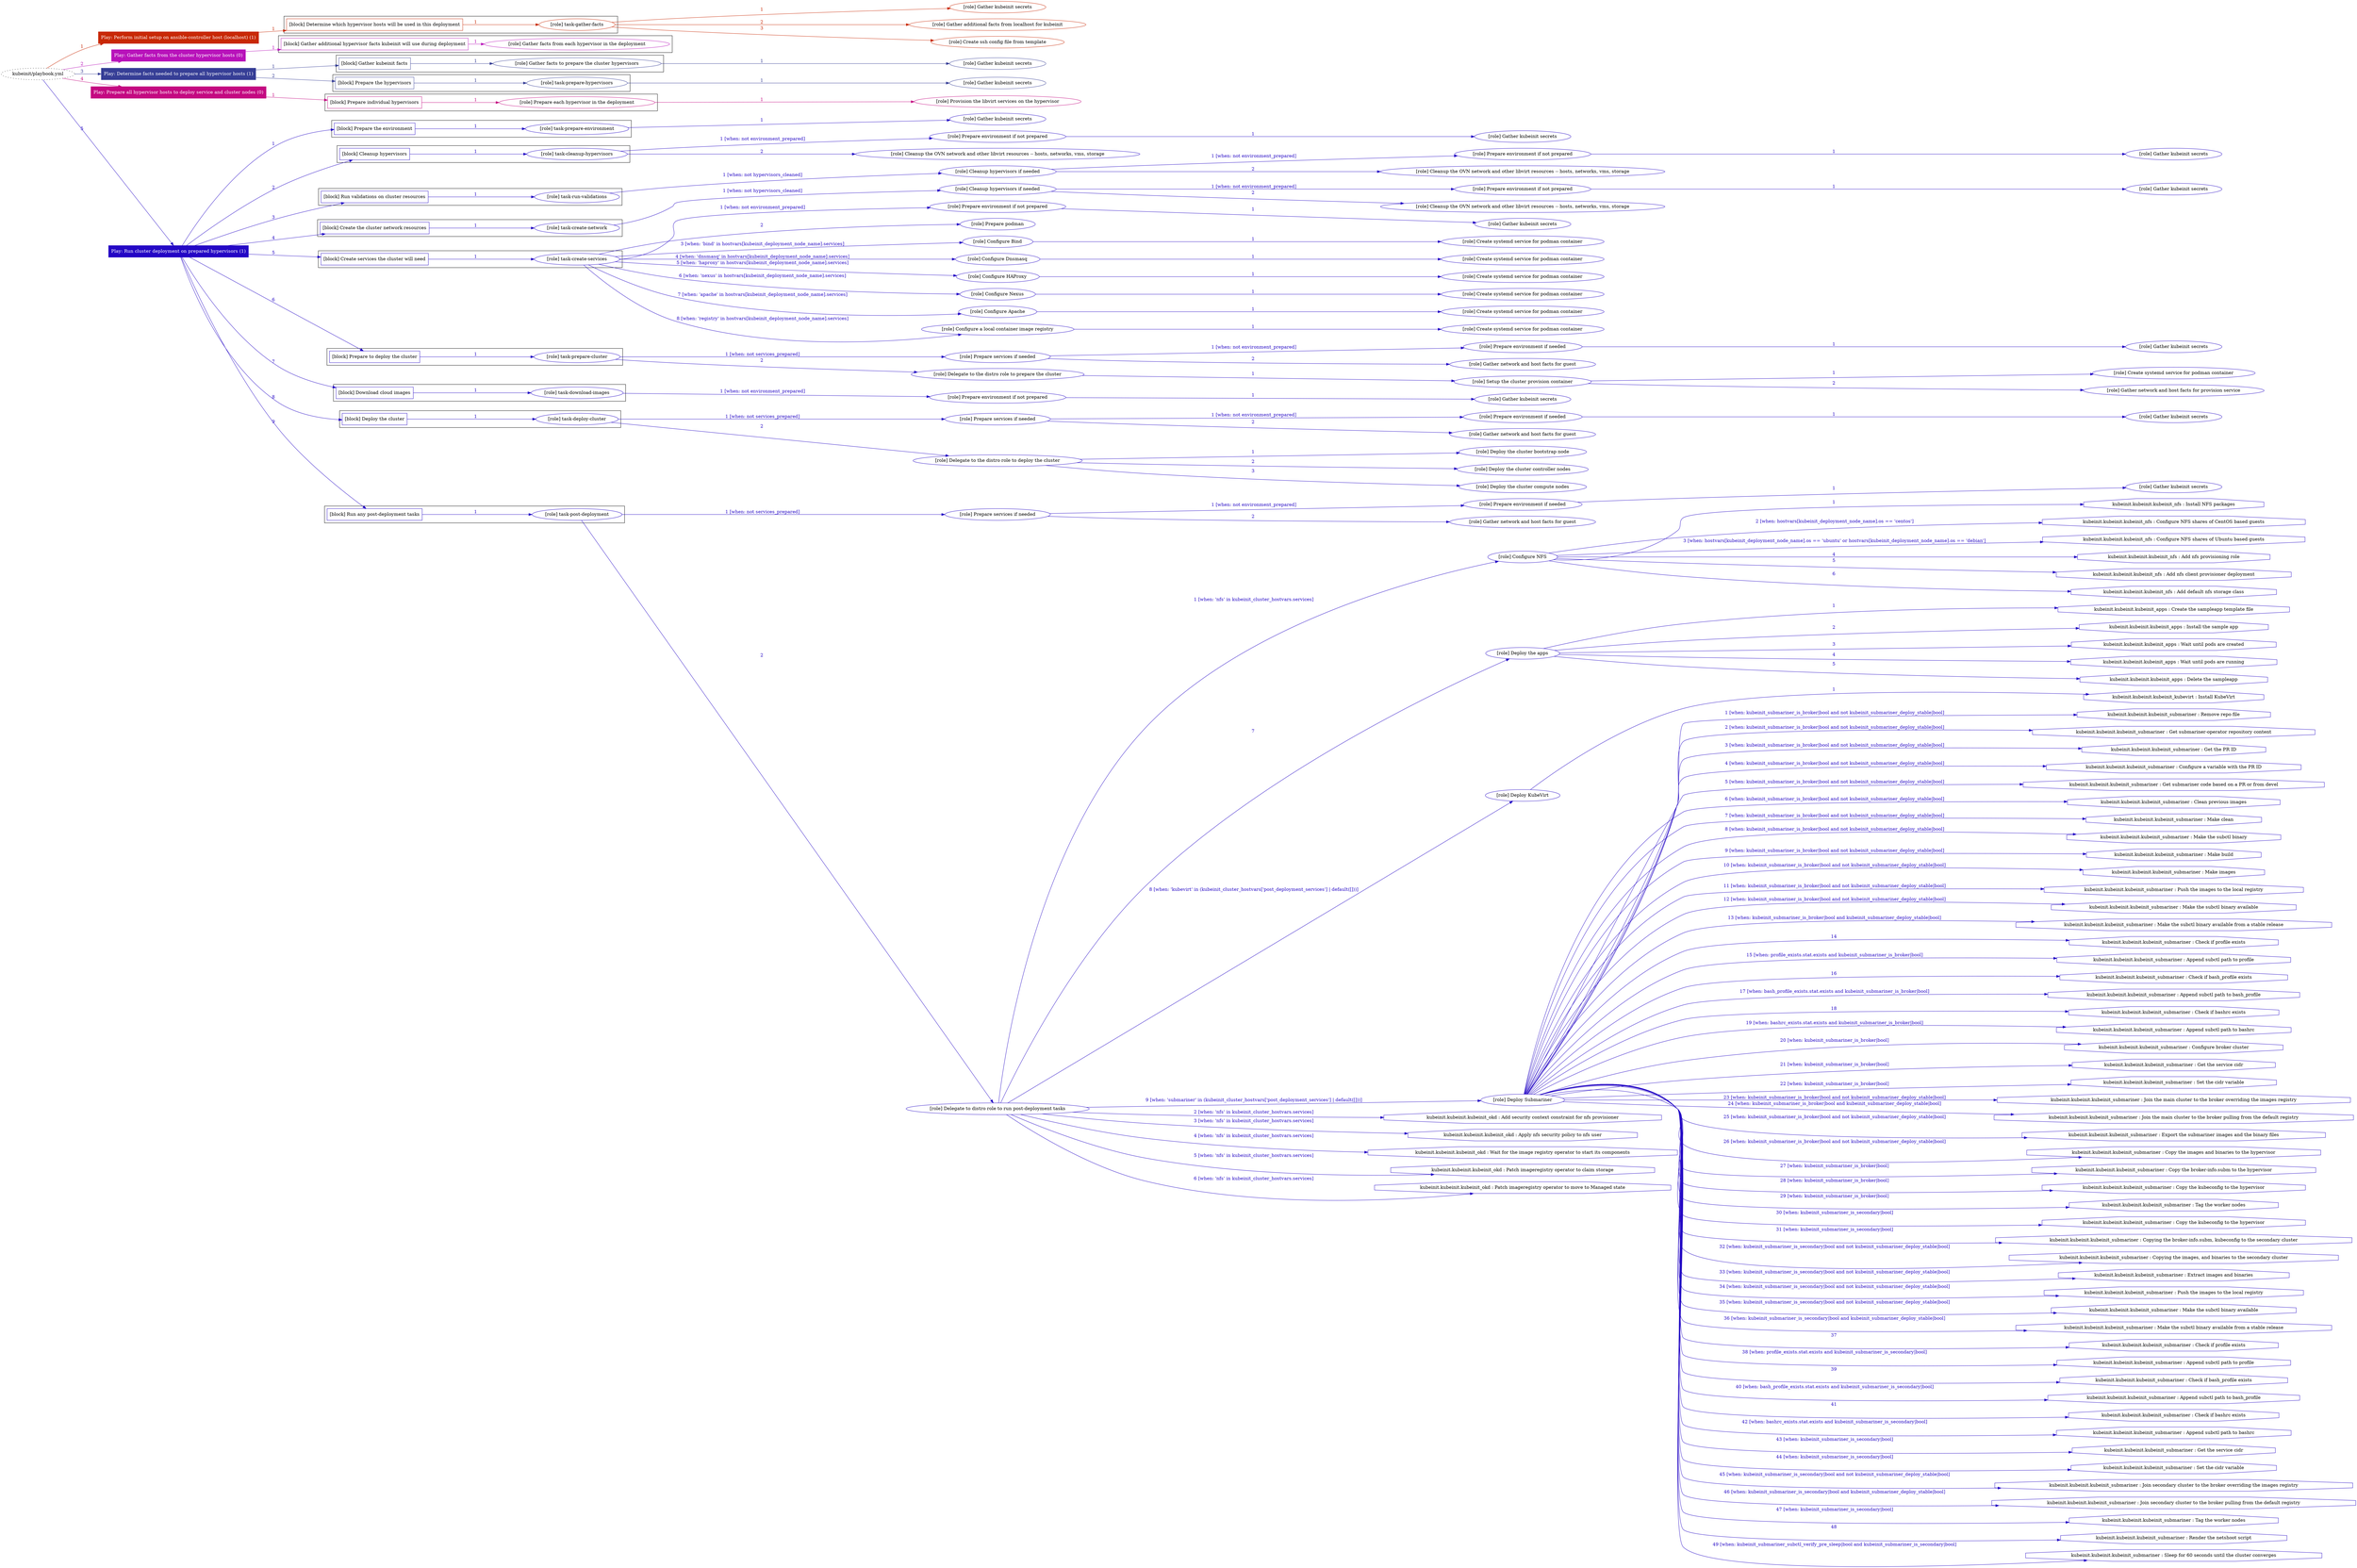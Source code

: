 digraph {
	graph [concentrate=true ordering=in rankdir=LR ratio=fill]
	edge [esep=5 sep=10]
	"kubeinit/playbook.yml" [URL="/home/runner/work/kubeinit/kubeinit/kubeinit/playbook.yml" id=playbook_780224cc style=dotted]
	play_e5fb22ce [label="Play: Perform initial setup on ansible-controller host (localhost) (1)" URL="/home/runner/work/kubeinit/kubeinit/kubeinit/playbook.yml" color="#c82804" fontcolor="#ffffff" id=play_e5fb22ce shape=box style=filled tooltip=localhost]
	"kubeinit/playbook.yml" -> play_e5fb22ce [label="1 " color="#c82804" fontcolor="#c82804" id=edge_e21e8069 labeltooltip="1 " tooltip="1 "]
	subgraph "Gather kubeinit secrets" {
		role_f7064ea1 [label="[role] Gather kubeinit secrets" URL="/home/runner/.ansible/collections/ansible_collections/kubeinit/kubeinit/roles/kubeinit_prepare/tasks/build_hypervisors_group.yml" color="#c82804" id=role_f7064ea1 tooltip="Gather kubeinit secrets"]
	}
	subgraph "Gather additional facts from localhost for kubeinit" {
		role_cd3feee9 [label="[role] Gather additional facts from localhost for kubeinit" URL="/home/runner/.ansible/collections/ansible_collections/kubeinit/kubeinit/roles/kubeinit_prepare/tasks/build_hypervisors_group.yml" color="#c82804" id=role_cd3feee9 tooltip="Gather additional facts from localhost for kubeinit"]
	}
	subgraph "Create ssh config file from template" {
		role_021228a2 [label="[role] Create ssh config file from template" URL="/home/runner/.ansible/collections/ansible_collections/kubeinit/kubeinit/roles/kubeinit_prepare/tasks/build_hypervisors_group.yml" color="#c82804" id=role_021228a2 tooltip="Create ssh config file from template"]
	}
	subgraph "task-gather-facts" {
		role_86755537 [label="[role] task-gather-facts" URL="/home/runner/work/kubeinit/kubeinit/kubeinit/playbook.yml" color="#c82804" id=role_86755537 tooltip="task-gather-facts"]
		role_86755537 -> role_f7064ea1 [label="1 " color="#c82804" fontcolor="#c82804" id=edge_6f1b2c2d labeltooltip="1 " tooltip="1 "]
		role_86755537 -> role_cd3feee9 [label="2 " color="#c82804" fontcolor="#c82804" id=edge_a5c783b2 labeltooltip="2 " tooltip="2 "]
		role_86755537 -> role_021228a2 [label="3 " color="#c82804" fontcolor="#c82804" id=edge_7a3c6bc0 labeltooltip="3 " tooltip="3 "]
	}
	subgraph "Play: Perform initial setup on ansible-controller host (localhost) (1)" {
		play_e5fb22ce -> block_d343287e [label=1 color="#c82804" fontcolor="#c82804" id=edge_8cea181a labeltooltip=1 tooltip=1]
		subgraph cluster_block_d343287e {
			block_d343287e [label="[block] Determine which hypervisor hosts will be used in this deployment" URL="/home/runner/work/kubeinit/kubeinit/kubeinit/playbook.yml" color="#c82804" id=block_d343287e labeltooltip="Determine which hypervisor hosts will be used in this deployment" shape=box tooltip="Determine which hypervisor hosts will be used in this deployment"]
			block_d343287e -> role_86755537 [label="1 " color="#c82804" fontcolor="#c82804" id=edge_0c120c40 labeltooltip="1 " tooltip="1 "]
		}
	}
	play_772cf44a [label="Play: Gather facts from the cluster hypervisor hosts (0)" URL="/home/runner/work/kubeinit/kubeinit/kubeinit/playbook.yml" color="#b812ba" fontcolor="#ffffff" id=play_772cf44a shape=box style=filled tooltip="Play: Gather facts from the cluster hypervisor hosts (0)"]
	"kubeinit/playbook.yml" -> play_772cf44a [label="2 " color="#b812ba" fontcolor="#b812ba" id=edge_8afc5d1b labeltooltip="2 " tooltip="2 "]
	subgraph "Gather facts from each hypervisor in the deployment" {
		role_69ec8126 [label="[role] Gather facts from each hypervisor in the deployment" URL="/home/runner/work/kubeinit/kubeinit/kubeinit/playbook.yml" color="#b812ba" id=role_69ec8126 tooltip="Gather facts from each hypervisor in the deployment"]
	}
	subgraph "Play: Gather facts from the cluster hypervisor hosts (0)" {
		play_772cf44a -> block_a7e1fbe6 [label=1 color="#b812ba" fontcolor="#b812ba" id=edge_b5bbe946 labeltooltip=1 tooltip=1]
		subgraph cluster_block_a7e1fbe6 {
			block_a7e1fbe6 [label="[block] Gather additional hypervisor facts kubeinit will use during deployment" URL="/home/runner/work/kubeinit/kubeinit/kubeinit/playbook.yml" color="#b812ba" id=block_a7e1fbe6 labeltooltip="Gather additional hypervisor facts kubeinit will use during deployment" shape=box tooltip="Gather additional hypervisor facts kubeinit will use during deployment"]
			block_a7e1fbe6 -> role_69ec8126 [label="1 " color="#b812ba" fontcolor="#b812ba" id=edge_d90750ac labeltooltip="1 " tooltip="1 "]
		}
	}
	play_9eb7ac26 [label="Play: Determine facts needed to prepare all hypervisor hosts (1)" URL="/home/runner/work/kubeinit/kubeinit/kubeinit/playbook.yml" color="#363e96" fontcolor="#ffffff" id=play_9eb7ac26 shape=box style=filled tooltip=localhost]
	"kubeinit/playbook.yml" -> play_9eb7ac26 [label="3 " color="#363e96" fontcolor="#363e96" id=edge_955685e8 labeltooltip="3 " tooltip="3 "]
	subgraph "Gather kubeinit secrets" {
		role_c60f7799 [label="[role] Gather kubeinit secrets" URL="/home/runner/.ansible/collections/ansible_collections/kubeinit/kubeinit/roles/kubeinit_prepare/tasks/gather_kubeinit_facts.yml" color="#363e96" id=role_c60f7799 tooltip="Gather kubeinit secrets"]
	}
	subgraph "Gather facts to prepare the cluster hypervisors" {
		role_53735f8e [label="[role] Gather facts to prepare the cluster hypervisors" URL="/home/runner/work/kubeinit/kubeinit/kubeinit/playbook.yml" color="#363e96" id=role_53735f8e tooltip="Gather facts to prepare the cluster hypervisors"]
		role_53735f8e -> role_c60f7799 [label="1 " color="#363e96" fontcolor="#363e96" id=edge_9818392b labeltooltip="1 " tooltip="1 "]
	}
	subgraph "Gather kubeinit secrets" {
		role_a4ecf649 [label="[role] Gather kubeinit secrets" URL="/home/runner/.ansible/collections/ansible_collections/kubeinit/kubeinit/roles/kubeinit_prepare/tasks/gather_kubeinit_facts.yml" color="#363e96" id=role_a4ecf649 tooltip="Gather kubeinit secrets"]
	}
	subgraph "task-prepare-hypervisors" {
		role_a64bf1f3 [label="[role] task-prepare-hypervisors" URL="/home/runner/work/kubeinit/kubeinit/kubeinit/playbook.yml" color="#363e96" id=role_a64bf1f3 tooltip="task-prepare-hypervisors"]
		role_a64bf1f3 -> role_a4ecf649 [label="1 " color="#363e96" fontcolor="#363e96" id=edge_31d7992d labeltooltip="1 " tooltip="1 "]
	}
	subgraph "Play: Determine facts needed to prepare all hypervisor hosts (1)" {
		play_9eb7ac26 -> block_d88bcfa4 [label=1 color="#363e96" fontcolor="#363e96" id=edge_c3f5c647 labeltooltip=1 tooltip=1]
		subgraph cluster_block_d88bcfa4 {
			block_d88bcfa4 [label="[block] Gather kubeinit facts" URL="/home/runner/work/kubeinit/kubeinit/kubeinit/playbook.yml" color="#363e96" id=block_d88bcfa4 labeltooltip="Gather kubeinit facts" shape=box tooltip="Gather kubeinit facts"]
			block_d88bcfa4 -> role_53735f8e [label="1 " color="#363e96" fontcolor="#363e96" id=edge_b4b01e19 labeltooltip="1 " tooltip="1 "]
		}
		play_9eb7ac26 -> block_b325822e [label=2 color="#363e96" fontcolor="#363e96" id=edge_80457601 labeltooltip=2 tooltip=2]
		subgraph cluster_block_b325822e {
			block_b325822e [label="[block] Prepare the hypervisors" URL="/home/runner/work/kubeinit/kubeinit/kubeinit/playbook.yml" color="#363e96" id=block_b325822e labeltooltip="Prepare the hypervisors" shape=box tooltip="Prepare the hypervisors"]
			block_b325822e -> role_a64bf1f3 [label="1 " color="#363e96" fontcolor="#363e96" id=edge_ea095bc1 labeltooltip="1 " tooltip="1 "]
		}
	}
	play_6dbcdca6 [label="Play: Prepare all hypervisor hosts to deploy service and cluster nodes (0)" URL="/home/runner/work/kubeinit/kubeinit/kubeinit/playbook.yml" color="#c40881" fontcolor="#ffffff" id=play_6dbcdca6 shape=box style=filled tooltip="Play: Prepare all hypervisor hosts to deploy service and cluster nodes (0)"]
	"kubeinit/playbook.yml" -> play_6dbcdca6 [label="4 " color="#c40881" fontcolor="#c40881" id=edge_0654da21 labeltooltip="4 " tooltip="4 "]
	subgraph "Provision the libvirt services on the hypervisor" {
		role_5d293396 [label="[role] Provision the libvirt services on the hypervisor" URL="/home/runner/.ansible/collections/ansible_collections/kubeinit/kubeinit/roles/kubeinit_prepare/tasks/prepare_hypervisor.yml" color="#c40881" id=role_5d293396 tooltip="Provision the libvirt services on the hypervisor"]
	}
	subgraph "Prepare each hypervisor in the deployment" {
		role_78ee6430 [label="[role] Prepare each hypervisor in the deployment" URL="/home/runner/work/kubeinit/kubeinit/kubeinit/playbook.yml" color="#c40881" id=role_78ee6430 tooltip="Prepare each hypervisor in the deployment"]
		role_78ee6430 -> role_5d293396 [label="1 " color="#c40881" fontcolor="#c40881" id=edge_9ab00b21 labeltooltip="1 " tooltip="1 "]
	}
	subgraph "Play: Prepare all hypervisor hosts to deploy service and cluster nodes (0)" {
		play_6dbcdca6 -> block_bff9c55c [label=1 color="#c40881" fontcolor="#c40881" id=edge_6615713a labeltooltip=1 tooltip=1]
		subgraph cluster_block_bff9c55c {
			block_bff9c55c [label="[block] Prepare individual hypervisors" URL="/home/runner/work/kubeinit/kubeinit/kubeinit/playbook.yml" color="#c40881" id=block_bff9c55c labeltooltip="Prepare individual hypervisors" shape=box tooltip="Prepare individual hypervisors"]
			block_bff9c55c -> role_78ee6430 [label="1 " color="#c40881" fontcolor="#c40881" id=edge_940ab121 labeltooltip="1 " tooltip="1 "]
		}
	}
	play_00ed743f [label="Play: Run cluster deployment on prepared hypervisors (1)" URL="/home/runner/work/kubeinit/kubeinit/kubeinit/playbook.yml" color="#2407c5" fontcolor="#ffffff" id=play_00ed743f shape=box style=filled tooltip=localhost]
	"kubeinit/playbook.yml" -> play_00ed743f [label="5 " color="#2407c5" fontcolor="#2407c5" id=edge_5025f735 labeltooltip="5 " tooltip="5 "]
	subgraph "Gather kubeinit secrets" {
		role_bed04acd [label="[role] Gather kubeinit secrets" URL="/home/runner/.ansible/collections/ansible_collections/kubeinit/kubeinit/roles/kubeinit_prepare/tasks/gather_kubeinit_facts.yml" color="#2407c5" id=role_bed04acd tooltip="Gather kubeinit secrets"]
	}
	subgraph "task-prepare-environment" {
		role_11e2efe2 [label="[role] task-prepare-environment" URL="/home/runner/work/kubeinit/kubeinit/kubeinit/playbook.yml" color="#2407c5" id=role_11e2efe2 tooltip="task-prepare-environment"]
		role_11e2efe2 -> role_bed04acd [label="1 " color="#2407c5" fontcolor="#2407c5" id=edge_d1749d99 labeltooltip="1 " tooltip="1 "]
	}
	subgraph "Gather kubeinit secrets" {
		role_b686f1f4 [label="[role] Gather kubeinit secrets" URL="/home/runner/.ansible/collections/ansible_collections/kubeinit/kubeinit/roles/kubeinit_prepare/tasks/gather_kubeinit_facts.yml" color="#2407c5" id=role_b686f1f4 tooltip="Gather kubeinit secrets"]
	}
	subgraph "Prepare environment if not prepared" {
		role_3afdb3e6 [label="[role] Prepare environment if not prepared" URL="/home/runner/.ansible/collections/ansible_collections/kubeinit/kubeinit/roles/kubeinit_prepare/tasks/cleanup_hypervisors.yml" color="#2407c5" id=role_3afdb3e6 tooltip="Prepare environment if not prepared"]
		role_3afdb3e6 -> role_b686f1f4 [label="1 " color="#2407c5" fontcolor="#2407c5" id=edge_8d42ae83 labeltooltip="1 " tooltip="1 "]
	}
	subgraph "Cleanup the OVN network and other libvirt resources -- hosts, networks, vms, storage" {
		role_25a9efa5 [label="[role] Cleanup the OVN network and other libvirt resources -- hosts, networks, vms, storage" URL="/home/runner/.ansible/collections/ansible_collections/kubeinit/kubeinit/roles/kubeinit_prepare/tasks/cleanup_hypervisors.yml" color="#2407c5" id=role_25a9efa5 tooltip="Cleanup the OVN network and other libvirt resources -- hosts, networks, vms, storage"]
	}
	subgraph "task-cleanup-hypervisors" {
		role_aca8fc8a [label="[role] task-cleanup-hypervisors" URL="/home/runner/work/kubeinit/kubeinit/kubeinit/playbook.yml" color="#2407c5" id=role_aca8fc8a tooltip="task-cleanup-hypervisors"]
		role_aca8fc8a -> role_3afdb3e6 [label="1 [when: not environment_prepared]" color="#2407c5" fontcolor="#2407c5" id=edge_c46d2632 labeltooltip="1 [when: not environment_prepared]" tooltip="1 [when: not environment_prepared]"]
		role_aca8fc8a -> role_25a9efa5 [label="2 " color="#2407c5" fontcolor="#2407c5" id=edge_9c305f78 labeltooltip="2 " tooltip="2 "]
	}
	subgraph "Gather kubeinit secrets" {
		role_99d9acad [label="[role] Gather kubeinit secrets" URL="/home/runner/.ansible/collections/ansible_collections/kubeinit/kubeinit/roles/kubeinit_prepare/tasks/gather_kubeinit_facts.yml" color="#2407c5" id=role_99d9acad tooltip="Gather kubeinit secrets"]
	}
	subgraph "Prepare environment if not prepared" {
		role_6acaf247 [label="[role] Prepare environment if not prepared" URL="/home/runner/.ansible/collections/ansible_collections/kubeinit/kubeinit/roles/kubeinit_prepare/tasks/cleanup_hypervisors.yml" color="#2407c5" id=role_6acaf247 tooltip="Prepare environment if not prepared"]
		role_6acaf247 -> role_99d9acad [label="1 " color="#2407c5" fontcolor="#2407c5" id=edge_43babd34 labeltooltip="1 " tooltip="1 "]
	}
	subgraph "Cleanup the OVN network and other libvirt resources -- hosts, networks, vms, storage" {
		role_04ceda79 [label="[role] Cleanup the OVN network and other libvirt resources -- hosts, networks, vms, storage" URL="/home/runner/.ansible/collections/ansible_collections/kubeinit/kubeinit/roles/kubeinit_prepare/tasks/cleanup_hypervisors.yml" color="#2407c5" id=role_04ceda79 tooltip="Cleanup the OVN network and other libvirt resources -- hosts, networks, vms, storage"]
	}
	subgraph "Cleanup hypervisors if needed" {
		role_cb857d6d [label="[role] Cleanup hypervisors if needed" URL="/home/runner/.ansible/collections/ansible_collections/kubeinit/kubeinit/roles/kubeinit_validations/tasks/main.yml" color="#2407c5" id=role_cb857d6d tooltip="Cleanup hypervisors if needed"]
		role_cb857d6d -> role_6acaf247 [label="1 [when: not environment_prepared]" color="#2407c5" fontcolor="#2407c5" id=edge_993c0e3a labeltooltip="1 [when: not environment_prepared]" tooltip="1 [when: not environment_prepared]"]
		role_cb857d6d -> role_04ceda79 [label="2 " color="#2407c5" fontcolor="#2407c5" id=edge_0519bb43 labeltooltip="2 " tooltip="2 "]
	}
	subgraph "task-run-validations" {
		role_5d25eed3 [label="[role] task-run-validations" URL="/home/runner/work/kubeinit/kubeinit/kubeinit/playbook.yml" color="#2407c5" id=role_5d25eed3 tooltip="task-run-validations"]
		role_5d25eed3 -> role_cb857d6d [label="1 [when: not hypervisors_cleaned]" color="#2407c5" fontcolor="#2407c5" id=edge_894f69b1 labeltooltip="1 [when: not hypervisors_cleaned]" tooltip="1 [when: not hypervisors_cleaned]"]
	}
	subgraph "Gather kubeinit secrets" {
		role_8241bdb0 [label="[role] Gather kubeinit secrets" URL="/home/runner/.ansible/collections/ansible_collections/kubeinit/kubeinit/roles/kubeinit_prepare/tasks/gather_kubeinit_facts.yml" color="#2407c5" id=role_8241bdb0 tooltip="Gather kubeinit secrets"]
	}
	subgraph "Prepare environment if not prepared" {
		role_776ba01d [label="[role] Prepare environment if not prepared" URL="/home/runner/.ansible/collections/ansible_collections/kubeinit/kubeinit/roles/kubeinit_prepare/tasks/cleanup_hypervisors.yml" color="#2407c5" id=role_776ba01d tooltip="Prepare environment if not prepared"]
		role_776ba01d -> role_8241bdb0 [label="1 " color="#2407c5" fontcolor="#2407c5" id=edge_9ac3c516 labeltooltip="1 " tooltip="1 "]
	}
	subgraph "Cleanup the OVN network and other libvirt resources -- hosts, networks, vms, storage" {
		role_5ec994ca [label="[role] Cleanup the OVN network and other libvirt resources -- hosts, networks, vms, storage" URL="/home/runner/.ansible/collections/ansible_collections/kubeinit/kubeinit/roles/kubeinit_prepare/tasks/cleanup_hypervisors.yml" color="#2407c5" id=role_5ec994ca tooltip="Cleanup the OVN network and other libvirt resources -- hosts, networks, vms, storage"]
	}
	subgraph "Cleanup hypervisors if needed" {
		role_89e20374 [label="[role] Cleanup hypervisors if needed" URL="/home/runner/.ansible/collections/ansible_collections/kubeinit/kubeinit/roles/kubeinit_libvirt/tasks/create_network.yml" color="#2407c5" id=role_89e20374 tooltip="Cleanup hypervisors if needed"]
		role_89e20374 -> role_776ba01d [label="1 [when: not environment_prepared]" color="#2407c5" fontcolor="#2407c5" id=edge_436c9fd0 labeltooltip="1 [when: not environment_prepared]" tooltip="1 [when: not environment_prepared]"]
		role_89e20374 -> role_5ec994ca [label="2 " color="#2407c5" fontcolor="#2407c5" id=edge_1b090b16 labeltooltip="2 " tooltip="2 "]
	}
	subgraph "task-create-network" {
		role_78ad9eb0 [label="[role] task-create-network" URL="/home/runner/work/kubeinit/kubeinit/kubeinit/playbook.yml" color="#2407c5" id=role_78ad9eb0 tooltip="task-create-network"]
		role_78ad9eb0 -> role_89e20374 [label="1 [when: not hypervisors_cleaned]" color="#2407c5" fontcolor="#2407c5" id=edge_d2e5d246 labeltooltip="1 [when: not hypervisors_cleaned]" tooltip="1 [when: not hypervisors_cleaned]"]
	}
	subgraph "Gather kubeinit secrets" {
		role_3d67cd00 [label="[role] Gather kubeinit secrets" URL="/home/runner/.ansible/collections/ansible_collections/kubeinit/kubeinit/roles/kubeinit_prepare/tasks/gather_kubeinit_facts.yml" color="#2407c5" id=role_3d67cd00 tooltip="Gather kubeinit secrets"]
	}
	subgraph "Prepare environment if not prepared" {
		role_44829ea1 [label="[role] Prepare environment if not prepared" URL="/home/runner/.ansible/collections/ansible_collections/kubeinit/kubeinit/roles/kubeinit_services/tasks/main.yml" color="#2407c5" id=role_44829ea1 tooltip="Prepare environment if not prepared"]
		role_44829ea1 -> role_3d67cd00 [label="1 " color="#2407c5" fontcolor="#2407c5" id=edge_437b9677 labeltooltip="1 " tooltip="1 "]
	}
	subgraph "Prepare podman" {
		role_8b176fac [label="[role] Prepare podman" URL="/home/runner/.ansible/collections/ansible_collections/kubeinit/kubeinit/roles/kubeinit_services/tasks/00_create_service_pod.yml" color="#2407c5" id=role_8b176fac tooltip="Prepare podman"]
	}
	subgraph "Create systemd service for podman container" {
		role_7e2581bd [label="[role] Create systemd service for podman container" URL="/home/runner/.ansible/collections/ansible_collections/kubeinit/kubeinit/roles/kubeinit_bind/tasks/main.yml" color="#2407c5" id=role_7e2581bd tooltip="Create systemd service for podman container"]
	}
	subgraph "Configure Bind" {
		role_8db28a84 [label="[role] Configure Bind" URL="/home/runner/.ansible/collections/ansible_collections/kubeinit/kubeinit/roles/kubeinit_services/tasks/start_services_containers.yml" color="#2407c5" id=role_8db28a84 tooltip="Configure Bind"]
		role_8db28a84 -> role_7e2581bd [label="1 " color="#2407c5" fontcolor="#2407c5" id=edge_e8635600 labeltooltip="1 " tooltip="1 "]
	}
	subgraph "Create systemd service for podman container" {
		role_45da856b [label="[role] Create systemd service for podman container" URL="/home/runner/.ansible/collections/ansible_collections/kubeinit/kubeinit/roles/kubeinit_dnsmasq/tasks/main.yml" color="#2407c5" id=role_45da856b tooltip="Create systemd service for podman container"]
	}
	subgraph "Configure Dnsmasq" {
		role_e59db863 [label="[role] Configure Dnsmasq" URL="/home/runner/.ansible/collections/ansible_collections/kubeinit/kubeinit/roles/kubeinit_services/tasks/start_services_containers.yml" color="#2407c5" id=role_e59db863 tooltip="Configure Dnsmasq"]
		role_e59db863 -> role_45da856b [label="1 " color="#2407c5" fontcolor="#2407c5" id=edge_85596558 labeltooltip="1 " tooltip="1 "]
	}
	subgraph "Create systemd service for podman container" {
		role_e456f193 [label="[role] Create systemd service for podman container" URL="/home/runner/.ansible/collections/ansible_collections/kubeinit/kubeinit/roles/kubeinit_haproxy/tasks/main.yml" color="#2407c5" id=role_e456f193 tooltip="Create systemd service for podman container"]
	}
	subgraph "Configure HAProxy" {
		role_7bd72907 [label="[role] Configure HAProxy" URL="/home/runner/.ansible/collections/ansible_collections/kubeinit/kubeinit/roles/kubeinit_services/tasks/start_services_containers.yml" color="#2407c5" id=role_7bd72907 tooltip="Configure HAProxy"]
		role_7bd72907 -> role_e456f193 [label="1 " color="#2407c5" fontcolor="#2407c5" id=edge_1e6cf4a9 labeltooltip="1 " tooltip="1 "]
	}
	subgraph "Create systemd service for podman container" {
		role_45ba1037 [label="[role] Create systemd service for podman container" URL="/home/runner/.ansible/collections/ansible_collections/kubeinit/kubeinit/roles/kubeinit_nexus/tasks/main.yml" color="#2407c5" id=role_45ba1037 tooltip="Create systemd service for podman container"]
	}
	subgraph "Configure Nexus" {
		role_8934fa5a [label="[role] Configure Nexus" URL="/home/runner/.ansible/collections/ansible_collections/kubeinit/kubeinit/roles/kubeinit_services/tasks/start_services_containers.yml" color="#2407c5" id=role_8934fa5a tooltip="Configure Nexus"]
		role_8934fa5a -> role_45ba1037 [label="1 " color="#2407c5" fontcolor="#2407c5" id=edge_c82bcc7e labeltooltip="1 " tooltip="1 "]
	}
	subgraph "Create systemd service for podman container" {
		role_deb34843 [label="[role] Create systemd service for podman container" URL="/home/runner/.ansible/collections/ansible_collections/kubeinit/kubeinit/roles/kubeinit_apache/tasks/main.yml" color="#2407c5" id=role_deb34843 tooltip="Create systemd service for podman container"]
	}
	subgraph "Configure Apache" {
		role_ec0f6fb9 [label="[role] Configure Apache" URL="/home/runner/.ansible/collections/ansible_collections/kubeinit/kubeinit/roles/kubeinit_services/tasks/start_services_containers.yml" color="#2407c5" id=role_ec0f6fb9 tooltip="Configure Apache"]
		role_ec0f6fb9 -> role_deb34843 [label="1 " color="#2407c5" fontcolor="#2407c5" id=edge_9347f244 labeltooltip="1 " tooltip="1 "]
	}
	subgraph "Create systemd service for podman container" {
		role_60cfb020 [label="[role] Create systemd service for podman container" URL="/home/runner/.ansible/collections/ansible_collections/kubeinit/kubeinit/roles/kubeinit_registry/tasks/main.yml" color="#2407c5" id=role_60cfb020 tooltip="Create systemd service for podman container"]
	}
	subgraph "Configure a local container image registry" {
		role_d345e2be [label="[role] Configure a local container image registry" URL="/home/runner/.ansible/collections/ansible_collections/kubeinit/kubeinit/roles/kubeinit_services/tasks/start_services_containers.yml" color="#2407c5" id=role_d345e2be tooltip="Configure a local container image registry"]
		role_d345e2be -> role_60cfb020 [label="1 " color="#2407c5" fontcolor="#2407c5" id=edge_aba1b338 labeltooltip="1 " tooltip="1 "]
	}
	subgraph "task-create-services" {
		role_70becd5a [label="[role] task-create-services" URL="/home/runner/work/kubeinit/kubeinit/kubeinit/playbook.yml" color="#2407c5" id=role_70becd5a tooltip="task-create-services"]
		role_70becd5a -> role_44829ea1 [label="1 [when: not environment_prepared]" color="#2407c5" fontcolor="#2407c5" id=edge_237d6de1 labeltooltip="1 [when: not environment_prepared]" tooltip="1 [when: not environment_prepared]"]
		role_70becd5a -> role_8b176fac [label="2 " color="#2407c5" fontcolor="#2407c5" id=edge_b5a022df labeltooltip="2 " tooltip="2 "]
		role_70becd5a -> role_8db28a84 [label="3 [when: 'bind' in hostvars[kubeinit_deployment_node_name].services]" color="#2407c5" fontcolor="#2407c5" id=edge_29cfc769 labeltooltip="3 [when: 'bind' in hostvars[kubeinit_deployment_node_name].services]" tooltip="3 [when: 'bind' in hostvars[kubeinit_deployment_node_name].services]"]
		role_70becd5a -> role_e59db863 [label="4 [when: 'dnsmasq' in hostvars[kubeinit_deployment_node_name].services]" color="#2407c5" fontcolor="#2407c5" id=edge_ba98385a labeltooltip="4 [when: 'dnsmasq' in hostvars[kubeinit_deployment_node_name].services]" tooltip="4 [when: 'dnsmasq' in hostvars[kubeinit_deployment_node_name].services]"]
		role_70becd5a -> role_7bd72907 [label="5 [when: 'haproxy' in hostvars[kubeinit_deployment_node_name].services]" color="#2407c5" fontcolor="#2407c5" id=edge_f2ad2227 labeltooltip="5 [when: 'haproxy' in hostvars[kubeinit_deployment_node_name].services]" tooltip="5 [when: 'haproxy' in hostvars[kubeinit_deployment_node_name].services]"]
		role_70becd5a -> role_8934fa5a [label="6 [when: 'nexus' in hostvars[kubeinit_deployment_node_name].services]" color="#2407c5" fontcolor="#2407c5" id=edge_e8ec3065 labeltooltip="6 [when: 'nexus' in hostvars[kubeinit_deployment_node_name].services]" tooltip="6 [when: 'nexus' in hostvars[kubeinit_deployment_node_name].services]"]
		role_70becd5a -> role_ec0f6fb9 [label="7 [when: 'apache' in hostvars[kubeinit_deployment_node_name].services]" color="#2407c5" fontcolor="#2407c5" id=edge_695952a7 labeltooltip="7 [when: 'apache' in hostvars[kubeinit_deployment_node_name].services]" tooltip="7 [when: 'apache' in hostvars[kubeinit_deployment_node_name].services]"]
		role_70becd5a -> role_d345e2be [label="8 [when: 'registry' in hostvars[kubeinit_deployment_node_name].services]" color="#2407c5" fontcolor="#2407c5" id=edge_3433623c labeltooltip="8 [when: 'registry' in hostvars[kubeinit_deployment_node_name].services]" tooltip="8 [when: 'registry' in hostvars[kubeinit_deployment_node_name].services]"]
	}
	subgraph "Gather kubeinit secrets" {
		role_165bf425 [label="[role] Gather kubeinit secrets" URL="/home/runner/.ansible/collections/ansible_collections/kubeinit/kubeinit/roles/kubeinit_prepare/tasks/gather_kubeinit_facts.yml" color="#2407c5" id=role_165bf425 tooltip="Gather kubeinit secrets"]
	}
	subgraph "Prepare environment if needed" {
		role_9b670d78 [label="[role] Prepare environment if needed" URL="/home/runner/.ansible/collections/ansible_collections/kubeinit/kubeinit/roles/kubeinit_services/tasks/prepare_services.yml" color="#2407c5" id=role_9b670d78 tooltip="Prepare environment if needed"]
		role_9b670d78 -> role_165bf425 [label="1 " color="#2407c5" fontcolor="#2407c5" id=edge_154bfe58 labeltooltip="1 " tooltip="1 "]
	}
	subgraph "Gather network and host facts for guest" {
		role_7b3e10d7 [label="[role] Gather network and host facts for guest" URL="/home/runner/.ansible/collections/ansible_collections/kubeinit/kubeinit/roles/kubeinit_services/tasks/prepare_services.yml" color="#2407c5" id=role_7b3e10d7 tooltip="Gather network and host facts for guest"]
	}
	subgraph "Prepare services if needed" {
		role_8f353f7c [label="[role] Prepare services if needed" URL="/home/runner/.ansible/collections/ansible_collections/kubeinit/kubeinit/roles/kubeinit_prepare/tasks/prepare_cluster.yml" color="#2407c5" id=role_8f353f7c tooltip="Prepare services if needed"]
		role_8f353f7c -> role_9b670d78 [label="1 [when: not environment_prepared]" color="#2407c5" fontcolor="#2407c5" id=edge_00c94172 labeltooltip="1 [when: not environment_prepared]" tooltip="1 [when: not environment_prepared]"]
		role_8f353f7c -> role_7b3e10d7 [label="2 " color="#2407c5" fontcolor="#2407c5" id=edge_2580556c labeltooltip="2 " tooltip="2 "]
	}
	subgraph "Create systemd service for podman container" {
		role_8fc4aca0 [label="[role] Create systemd service for podman container" URL="/home/runner/.ansible/collections/ansible_collections/kubeinit/kubeinit/roles/kubeinit_services/tasks/create_provision_container.yml" color="#2407c5" id=role_8fc4aca0 tooltip="Create systemd service for podman container"]
	}
	subgraph "Gather network and host facts for provision service" {
		role_daf123a1 [label="[role] Gather network and host facts for provision service" URL="/home/runner/.ansible/collections/ansible_collections/kubeinit/kubeinit/roles/kubeinit_services/tasks/create_provision_container.yml" color="#2407c5" id=role_daf123a1 tooltip="Gather network and host facts for provision service"]
	}
	subgraph "Setup the cluster provision container" {
		role_630a271f [label="[role] Setup the cluster provision container" URL="/home/runner/.ansible/collections/ansible_collections/kubeinit/kubeinit/roles/kubeinit_okd/tasks/prepare_cluster.yml" color="#2407c5" id=role_630a271f tooltip="Setup the cluster provision container"]
		role_630a271f -> role_8fc4aca0 [label="1 " color="#2407c5" fontcolor="#2407c5" id=edge_dbfc0121 labeltooltip="1 " tooltip="1 "]
		role_630a271f -> role_daf123a1 [label="2 " color="#2407c5" fontcolor="#2407c5" id=edge_b5eb649d labeltooltip="2 " tooltip="2 "]
	}
	subgraph "Delegate to the distro role to prepare the cluster" {
		role_daf0d755 [label="[role] Delegate to the distro role to prepare the cluster" URL="/home/runner/.ansible/collections/ansible_collections/kubeinit/kubeinit/roles/kubeinit_prepare/tasks/prepare_cluster.yml" color="#2407c5" id=role_daf0d755 tooltip="Delegate to the distro role to prepare the cluster"]
		role_daf0d755 -> role_630a271f [label="1 " color="#2407c5" fontcolor="#2407c5" id=edge_9ebc959c labeltooltip="1 " tooltip="1 "]
	}
	subgraph "task-prepare-cluster" {
		role_e9ab6849 [label="[role] task-prepare-cluster" URL="/home/runner/work/kubeinit/kubeinit/kubeinit/playbook.yml" color="#2407c5" id=role_e9ab6849 tooltip="task-prepare-cluster"]
		role_e9ab6849 -> role_8f353f7c [label="1 [when: not services_prepared]" color="#2407c5" fontcolor="#2407c5" id=edge_b8ded068 labeltooltip="1 [when: not services_prepared]" tooltip="1 [when: not services_prepared]"]
		role_e9ab6849 -> role_daf0d755 [label="2 " color="#2407c5" fontcolor="#2407c5" id=edge_2bad2848 labeltooltip="2 " tooltip="2 "]
	}
	subgraph "Gather kubeinit secrets" {
		role_dc11a70b [label="[role] Gather kubeinit secrets" URL="/home/runner/.ansible/collections/ansible_collections/kubeinit/kubeinit/roles/kubeinit_prepare/tasks/gather_kubeinit_facts.yml" color="#2407c5" id=role_dc11a70b tooltip="Gather kubeinit secrets"]
	}
	subgraph "Prepare environment if not prepared" {
		role_0375277e [label="[role] Prepare environment if not prepared" URL="/home/runner/.ansible/collections/ansible_collections/kubeinit/kubeinit/roles/kubeinit_libvirt/tasks/download_cloud_images.yml" color="#2407c5" id=role_0375277e tooltip="Prepare environment if not prepared"]
		role_0375277e -> role_dc11a70b [label="1 " color="#2407c5" fontcolor="#2407c5" id=edge_1e8ca7a2 labeltooltip="1 " tooltip="1 "]
	}
	subgraph "task-download-images" {
		role_4a88b396 [label="[role] task-download-images" URL="/home/runner/work/kubeinit/kubeinit/kubeinit/playbook.yml" color="#2407c5" id=role_4a88b396 tooltip="task-download-images"]
		role_4a88b396 -> role_0375277e [label="1 [when: not environment_prepared]" color="#2407c5" fontcolor="#2407c5" id=edge_7a85f5f9 labeltooltip="1 [when: not environment_prepared]" tooltip="1 [when: not environment_prepared]"]
	}
	subgraph "Gather kubeinit secrets" {
		role_0f7a0330 [label="[role] Gather kubeinit secrets" URL="/home/runner/.ansible/collections/ansible_collections/kubeinit/kubeinit/roles/kubeinit_prepare/tasks/gather_kubeinit_facts.yml" color="#2407c5" id=role_0f7a0330 tooltip="Gather kubeinit secrets"]
	}
	subgraph "Prepare environment if needed" {
		role_a44589ef [label="[role] Prepare environment if needed" URL="/home/runner/.ansible/collections/ansible_collections/kubeinit/kubeinit/roles/kubeinit_services/tasks/prepare_services.yml" color="#2407c5" id=role_a44589ef tooltip="Prepare environment if needed"]
		role_a44589ef -> role_0f7a0330 [label="1 " color="#2407c5" fontcolor="#2407c5" id=edge_edf5611b labeltooltip="1 " tooltip="1 "]
	}
	subgraph "Gather network and host facts for guest" {
		role_503ea4f1 [label="[role] Gather network and host facts for guest" URL="/home/runner/.ansible/collections/ansible_collections/kubeinit/kubeinit/roles/kubeinit_services/tasks/prepare_services.yml" color="#2407c5" id=role_503ea4f1 tooltip="Gather network and host facts for guest"]
	}
	subgraph "Prepare services if needed" {
		role_e8037655 [label="[role] Prepare services if needed" URL="/home/runner/.ansible/collections/ansible_collections/kubeinit/kubeinit/roles/kubeinit_prepare/tasks/deploy_cluster.yml" color="#2407c5" id=role_e8037655 tooltip="Prepare services if needed"]
		role_e8037655 -> role_a44589ef [label="1 [when: not environment_prepared]" color="#2407c5" fontcolor="#2407c5" id=edge_e596658a labeltooltip="1 [when: not environment_prepared]" tooltip="1 [when: not environment_prepared]"]
		role_e8037655 -> role_503ea4f1 [label="2 " color="#2407c5" fontcolor="#2407c5" id=edge_08ed2260 labeltooltip="2 " tooltip="2 "]
	}
	subgraph "Deploy the cluster bootstrap node" {
		role_463a9213 [label="[role] Deploy the cluster bootstrap node" URL="/home/runner/.ansible/collections/ansible_collections/kubeinit/kubeinit/roles/kubeinit_okd/tasks/main.yml" color="#2407c5" id=role_463a9213 tooltip="Deploy the cluster bootstrap node"]
	}
	subgraph "Deploy the cluster controller nodes" {
		role_6d15bc56 [label="[role] Deploy the cluster controller nodes" URL="/home/runner/.ansible/collections/ansible_collections/kubeinit/kubeinit/roles/kubeinit_okd/tasks/main.yml" color="#2407c5" id=role_6d15bc56 tooltip="Deploy the cluster controller nodes"]
	}
	subgraph "Deploy the cluster compute nodes" {
		role_10c9cf92 [label="[role] Deploy the cluster compute nodes" URL="/home/runner/.ansible/collections/ansible_collections/kubeinit/kubeinit/roles/kubeinit_okd/tasks/main.yml" color="#2407c5" id=role_10c9cf92 tooltip="Deploy the cluster compute nodes"]
	}
	subgraph "Delegate to the distro role to deploy the cluster" {
		role_21f5c4e1 [label="[role] Delegate to the distro role to deploy the cluster" URL="/home/runner/.ansible/collections/ansible_collections/kubeinit/kubeinit/roles/kubeinit_prepare/tasks/deploy_cluster.yml" color="#2407c5" id=role_21f5c4e1 tooltip="Delegate to the distro role to deploy the cluster"]
		role_21f5c4e1 -> role_463a9213 [label="1 " color="#2407c5" fontcolor="#2407c5" id=edge_d682e24d labeltooltip="1 " tooltip="1 "]
		role_21f5c4e1 -> role_6d15bc56 [label="2 " color="#2407c5" fontcolor="#2407c5" id=edge_408d9ded labeltooltip="2 " tooltip="2 "]
		role_21f5c4e1 -> role_10c9cf92 [label="3 " color="#2407c5" fontcolor="#2407c5" id=edge_aa5698fb labeltooltip="3 " tooltip="3 "]
	}
	subgraph "task-deploy-cluster" {
		role_3da53bd1 [label="[role] task-deploy-cluster" URL="/home/runner/work/kubeinit/kubeinit/kubeinit/playbook.yml" color="#2407c5" id=role_3da53bd1 tooltip="task-deploy-cluster"]
		role_3da53bd1 -> role_e8037655 [label="1 [when: not services_prepared]" color="#2407c5" fontcolor="#2407c5" id=edge_79df9ea3 labeltooltip="1 [when: not services_prepared]" tooltip="1 [when: not services_prepared]"]
		role_3da53bd1 -> role_21f5c4e1 [label="2 " color="#2407c5" fontcolor="#2407c5" id=edge_af4d7e8a labeltooltip="2 " tooltip="2 "]
	}
	subgraph "Gather kubeinit secrets" {
		role_4dddba5f [label="[role] Gather kubeinit secrets" URL="/home/runner/.ansible/collections/ansible_collections/kubeinit/kubeinit/roles/kubeinit_prepare/tasks/gather_kubeinit_facts.yml" color="#2407c5" id=role_4dddba5f tooltip="Gather kubeinit secrets"]
	}
	subgraph "Prepare environment if needed" {
		role_02ed1006 [label="[role] Prepare environment if needed" URL="/home/runner/.ansible/collections/ansible_collections/kubeinit/kubeinit/roles/kubeinit_services/tasks/prepare_services.yml" color="#2407c5" id=role_02ed1006 tooltip="Prepare environment if needed"]
		role_02ed1006 -> role_4dddba5f [label="1 " color="#2407c5" fontcolor="#2407c5" id=edge_0e7422c8 labeltooltip="1 " tooltip="1 "]
	}
	subgraph "Gather network and host facts for guest" {
		role_77e0441d [label="[role] Gather network and host facts for guest" URL="/home/runner/.ansible/collections/ansible_collections/kubeinit/kubeinit/roles/kubeinit_services/tasks/prepare_services.yml" color="#2407c5" id=role_77e0441d tooltip="Gather network and host facts for guest"]
	}
	subgraph "Prepare services if needed" {
		role_947aa9e3 [label="[role] Prepare services if needed" URL="/home/runner/.ansible/collections/ansible_collections/kubeinit/kubeinit/roles/kubeinit_prepare/tasks/post_deployment.yml" color="#2407c5" id=role_947aa9e3 tooltip="Prepare services if needed"]
		role_947aa9e3 -> role_02ed1006 [label="1 [when: not environment_prepared]" color="#2407c5" fontcolor="#2407c5" id=edge_9a179759 labeltooltip="1 [when: not environment_prepared]" tooltip="1 [when: not environment_prepared]"]
		role_947aa9e3 -> role_77e0441d [label="2 " color="#2407c5" fontcolor="#2407c5" id=edge_04d23277 labeltooltip="2 " tooltip="2 "]
	}
	subgraph "Configure NFS" {
		role_a462426c [label="[role] Configure NFS" URL="/home/runner/.ansible/collections/ansible_collections/kubeinit/kubeinit/roles/kubeinit_okd/tasks/post_deployment_tasks.yml" color="#2407c5" id=role_a462426c tooltip="Configure NFS"]
		task_0fe281d9 [label="kubeinit.kubeinit.kubeinit_nfs : Install NFS packages" URL="/home/runner/.ansible/collections/ansible_collections/kubeinit/kubeinit/roles/kubeinit_nfs/tasks/main.yml" color="#2407c5" id=task_0fe281d9 shape=octagon tooltip="kubeinit.kubeinit.kubeinit_nfs : Install NFS packages"]
		role_a462426c -> task_0fe281d9 [label="1 " color="#2407c5" fontcolor="#2407c5" id=edge_f972b3f7 labeltooltip="1 " tooltip="1 "]
		task_cf5b5c2f [label="kubeinit.kubeinit.kubeinit_nfs : Configure NFS shares of CentOS based guests" URL="/home/runner/.ansible/collections/ansible_collections/kubeinit/kubeinit/roles/kubeinit_nfs/tasks/main.yml" color="#2407c5" id=task_cf5b5c2f shape=octagon tooltip="kubeinit.kubeinit.kubeinit_nfs : Configure NFS shares of CentOS based guests"]
		role_a462426c -> task_cf5b5c2f [label="2 [when: hostvars[kubeinit_deployment_node_name].os == 'centos']" color="#2407c5" fontcolor="#2407c5" id=edge_03b6fa2f labeltooltip="2 [when: hostvars[kubeinit_deployment_node_name].os == 'centos']" tooltip="2 [when: hostvars[kubeinit_deployment_node_name].os == 'centos']"]
		task_1efbb550 [label="kubeinit.kubeinit.kubeinit_nfs : Configure NFS shares of Ubuntu based guests" URL="/home/runner/.ansible/collections/ansible_collections/kubeinit/kubeinit/roles/kubeinit_nfs/tasks/main.yml" color="#2407c5" id=task_1efbb550 shape=octagon tooltip="kubeinit.kubeinit.kubeinit_nfs : Configure NFS shares of Ubuntu based guests"]
		role_a462426c -> task_1efbb550 [label="3 [when: hostvars[kubeinit_deployment_node_name].os == 'ubuntu' or hostvars[kubeinit_deployment_node_name].os == 'debian']" color="#2407c5" fontcolor="#2407c5" id=edge_4bcff05a labeltooltip="3 [when: hostvars[kubeinit_deployment_node_name].os == 'ubuntu' or hostvars[kubeinit_deployment_node_name].os == 'debian']" tooltip="3 [when: hostvars[kubeinit_deployment_node_name].os == 'ubuntu' or hostvars[kubeinit_deployment_node_name].os == 'debian']"]
		task_c9215361 [label="kubeinit.kubeinit.kubeinit_nfs : Add nfs provisioning role" URL="/home/runner/.ansible/collections/ansible_collections/kubeinit/kubeinit/roles/kubeinit_nfs/tasks/main.yml" color="#2407c5" id=task_c9215361 shape=octagon tooltip="kubeinit.kubeinit.kubeinit_nfs : Add nfs provisioning role"]
		role_a462426c -> task_c9215361 [label="4 " color="#2407c5" fontcolor="#2407c5" id=edge_3db82a8e labeltooltip="4 " tooltip="4 "]
		task_844d34eb [label="kubeinit.kubeinit.kubeinit_nfs : Add nfs client provisioner deployment" URL="/home/runner/.ansible/collections/ansible_collections/kubeinit/kubeinit/roles/kubeinit_nfs/tasks/main.yml" color="#2407c5" id=task_844d34eb shape=octagon tooltip="kubeinit.kubeinit.kubeinit_nfs : Add nfs client provisioner deployment"]
		role_a462426c -> task_844d34eb [label="5 " color="#2407c5" fontcolor="#2407c5" id=edge_73506136 labeltooltip="5 " tooltip="5 "]
		task_cd90d9cc [label="kubeinit.kubeinit.kubeinit_nfs : Add default nfs storage class" URL="/home/runner/.ansible/collections/ansible_collections/kubeinit/kubeinit/roles/kubeinit_nfs/tasks/main.yml" color="#2407c5" id=task_cd90d9cc shape=octagon tooltip="kubeinit.kubeinit.kubeinit_nfs : Add default nfs storage class"]
		role_a462426c -> task_cd90d9cc [label="6 " color="#2407c5" fontcolor="#2407c5" id=edge_e34c8711 labeltooltip="6 " tooltip="6 "]
	}
	subgraph "Deploy the apps" {
		role_761ff25b [label="[role] Deploy the apps" URL="/home/runner/.ansible/collections/ansible_collections/kubeinit/kubeinit/roles/kubeinit_okd/tasks/post_deployment_tasks.yml" color="#2407c5" id=role_761ff25b tooltip="Deploy the apps"]
		task_596ab34c [label="kubeinit.kubeinit.kubeinit_apps : Create the sampleapp template file" URL="/home/runner/.ansible/collections/ansible_collections/kubeinit/kubeinit/roles/kubeinit_apps/tasks/sampleapp.yml" color="#2407c5" id=task_596ab34c shape=octagon tooltip="kubeinit.kubeinit.kubeinit_apps : Create the sampleapp template file"]
		role_761ff25b -> task_596ab34c [label="1 " color="#2407c5" fontcolor="#2407c5" id=edge_fc35ba8e labeltooltip="1 " tooltip="1 "]
		task_fc25f95f [label="kubeinit.kubeinit.kubeinit_apps : Install the sample app" URL="/home/runner/.ansible/collections/ansible_collections/kubeinit/kubeinit/roles/kubeinit_apps/tasks/sampleapp.yml" color="#2407c5" id=task_fc25f95f shape=octagon tooltip="kubeinit.kubeinit.kubeinit_apps : Install the sample app"]
		role_761ff25b -> task_fc25f95f [label="2 " color="#2407c5" fontcolor="#2407c5" id=edge_e899f5af labeltooltip="2 " tooltip="2 "]
		task_04b37847 [label="kubeinit.kubeinit.kubeinit_apps : Wait until pods are created" URL="/home/runner/.ansible/collections/ansible_collections/kubeinit/kubeinit/roles/kubeinit_apps/tasks/sampleapp.yml" color="#2407c5" id=task_04b37847 shape=octagon tooltip="kubeinit.kubeinit.kubeinit_apps : Wait until pods are created"]
		role_761ff25b -> task_04b37847 [label="3 " color="#2407c5" fontcolor="#2407c5" id=edge_daa46fda labeltooltip="3 " tooltip="3 "]
		task_72f49f68 [label="kubeinit.kubeinit.kubeinit_apps : Wait until pods are running" URL="/home/runner/.ansible/collections/ansible_collections/kubeinit/kubeinit/roles/kubeinit_apps/tasks/sampleapp.yml" color="#2407c5" id=task_72f49f68 shape=octagon tooltip="kubeinit.kubeinit.kubeinit_apps : Wait until pods are running"]
		role_761ff25b -> task_72f49f68 [label="4 " color="#2407c5" fontcolor="#2407c5" id=edge_d32fa47d labeltooltip="4 " tooltip="4 "]
		task_d1652c13 [label="kubeinit.kubeinit.kubeinit_apps : Delete the sampleapp" URL="/home/runner/.ansible/collections/ansible_collections/kubeinit/kubeinit/roles/kubeinit_apps/tasks/sampleapp.yml" color="#2407c5" id=task_d1652c13 shape=octagon tooltip="kubeinit.kubeinit.kubeinit_apps : Delete the sampleapp"]
		role_761ff25b -> task_d1652c13 [label="5 " color="#2407c5" fontcolor="#2407c5" id=edge_108a17cc labeltooltip="5 " tooltip="5 "]
	}
	subgraph "Deploy KubeVirt" {
		role_d64bc07b [label="[role] Deploy KubeVirt" URL="/home/runner/.ansible/collections/ansible_collections/kubeinit/kubeinit/roles/kubeinit_okd/tasks/post_deployment_tasks.yml" color="#2407c5" id=role_d64bc07b tooltip="Deploy KubeVirt"]
		task_07807a42 [label="kubeinit.kubeinit.kubeinit_kubevirt : Install KubeVirt" URL="/home/runner/.ansible/collections/ansible_collections/kubeinit/kubeinit/roles/kubeinit_kubevirt/tasks/main.yml" color="#2407c5" id=task_07807a42 shape=octagon tooltip="kubeinit.kubeinit.kubeinit_kubevirt : Install KubeVirt"]
		role_d64bc07b -> task_07807a42 [label="1 " color="#2407c5" fontcolor="#2407c5" id=edge_38dd4aca labeltooltip="1 " tooltip="1 "]
	}
	subgraph "Deploy Submariner" {
		role_13250854 [label="[role] Deploy Submariner" URL="/home/runner/.ansible/collections/ansible_collections/kubeinit/kubeinit/roles/kubeinit_okd/tasks/post_deployment_tasks.yml" color="#2407c5" id=role_13250854 tooltip="Deploy Submariner"]
		task_bc9055f8 [label="kubeinit.kubeinit.kubeinit_submariner : Remove repo file" URL="/home/runner/.ansible/collections/ansible_collections/kubeinit/kubeinit/roles/kubeinit_submariner/tasks/00_broker_deployment.yml" color="#2407c5" id=task_bc9055f8 shape=octagon tooltip="kubeinit.kubeinit.kubeinit_submariner : Remove repo file"]
		role_13250854 -> task_bc9055f8 [label="1 [when: kubeinit_submariner_is_broker|bool and not kubeinit_submariner_deploy_stable|bool]" color="#2407c5" fontcolor="#2407c5" id=edge_1c0b4aa1 labeltooltip="1 [when: kubeinit_submariner_is_broker|bool and not kubeinit_submariner_deploy_stable|bool]" tooltip="1 [when: kubeinit_submariner_is_broker|bool and not kubeinit_submariner_deploy_stable|bool]"]
		task_1d105d0e [label="kubeinit.kubeinit.kubeinit_submariner : Get submariner-operator repository content" URL="/home/runner/.ansible/collections/ansible_collections/kubeinit/kubeinit/roles/kubeinit_submariner/tasks/00_broker_deployment.yml" color="#2407c5" id=task_1d105d0e shape=octagon tooltip="kubeinit.kubeinit.kubeinit_submariner : Get submariner-operator repository content"]
		role_13250854 -> task_1d105d0e [label="2 [when: kubeinit_submariner_is_broker|bool and not kubeinit_submariner_deploy_stable|bool]" color="#2407c5" fontcolor="#2407c5" id=edge_feaf9c12 labeltooltip="2 [when: kubeinit_submariner_is_broker|bool and not kubeinit_submariner_deploy_stable|bool]" tooltip="2 [when: kubeinit_submariner_is_broker|bool and not kubeinit_submariner_deploy_stable|bool]"]
		task_88cb33cc [label="kubeinit.kubeinit.kubeinit_submariner : Get the PR ID" URL="/home/runner/.ansible/collections/ansible_collections/kubeinit/kubeinit/roles/kubeinit_submariner/tasks/00_broker_deployment.yml" color="#2407c5" id=task_88cb33cc shape=octagon tooltip="kubeinit.kubeinit.kubeinit_submariner : Get the PR ID"]
		role_13250854 -> task_88cb33cc [label="3 [when: kubeinit_submariner_is_broker|bool and not kubeinit_submariner_deploy_stable|bool]" color="#2407c5" fontcolor="#2407c5" id=edge_6362cf6f labeltooltip="3 [when: kubeinit_submariner_is_broker|bool and not kubeinit_submariner_deploy_stable|bool]" tooltip="3 [when: kubeinit_submariner_is_broker|bool and not kubeinit_submariner_deploy_stable|bool]"]
		task_d1387e8b [label="kubeinit.kubeinit.kubeinit_submariner : Configure a variable with the PR ID" URL="/home/runner/.ansible/collections/ansible_collections/kubeinit/kubeinit/roles/kubeinit_submariner/tasks/00_broker_deployment.yml" color="#2407c5" id=task_d1387e8b shape=octagon tooltip="kubeinit.kubeinit.kubeinit_submariner : Configure a variable with the PR ID"]
		role_13250854 -> task_d1387e8b [label="4 [when: kubeinit_submariner_is_broker|bool and not kubeinit_submariner_deploy_stable|bool]" color="#2407c5" fontcolor="#2407c5" id=edge_900cd436 labeltooltip="4 [when: kubeinit_submariner_is_broker|bool and not kubeinit_submariner_deploy_stable|bool]" tooltip="4 [when: kubeinit_submariner_is_broker|bool and not kubeinit_submariner_deploy_stable|bool]"]
		task_f76bb9a8 [label="kubeinit.kubeinit.kubeinit_submariner : Get submariner code based on a PR or from devel" URL="/home/runner/.ansible/collections/ansible_collections/kubeinit/kubeinit/roles/kubeinit_submariner/tasks/00_broker_deployment.yml" color="#2407c5" id=task_f76bb9a8 shape=octagon tooltip="kubeinit.kubeinit.kubeinit_submariner : Get submariner code based on a PR or from devel"]
		role_13250854 -> task_f76bb9a8 [label="5 [when: kubeinit_submariner_is_broker|bool and not kubeinit_submariner_deploy_stable|bool]" color="#2407c5" fontcolor="#2407c5" id=edge_d730afe3 labeltooltip="5 [when: kubeinit_submariner_is_broker|bool and not kubeinit_submariner_deploy_stable|bool]" tooltip="5 [when: kubeinit_submariner_is_broker|bool and not kubeinit_submariner_deploy_stable|bool]"]
		task_be0be7b6 [label="kubeinit.kubeinit.kubeinit_submariner : Clean previous images" URL="/home/runner/.ansible/collections/ansible_collections/kubeinit/kubeinit/roles/kubeinit_submariner/tasks/00_broker_deployment.yml" color="#2407c5" id=task_be0be7b6 shape=octagon tooltip="kubeinit.kubeinit.kubeinit_submariner : Clean previous images"]
		role_13250854 -> task_be0be7b6 [label="6 [when: kubeinit_submariner_is_broker|bool and not kubeinit_submariner_deploy_stable|bool]" color="#2407c5" fontcolor="#2407c5" id=edge_bc434830 labeltooltip="6 [when: kubeinit_submariner_is_broker|bool and not kubeinit_submariner_deploy_stable|bool]" tooltip="6 [when: kubeinit_submariner_is_broker|bool and not kubeinit_submariner_deploy_stable|bool]"]
		task_058b7c3c [label="kubeinit.kubeinit.kubeinit_submariner : Make clean" URL="/home/runner/.ansible/collections/ansible_collections/kubeinit/kubeinit/roles/kubeinit_submariner/tasks/00_broker_deployment.yml" color="#2407c5" id=task_058b7c3c shape=octagon tooltip="kubeinit.kubeinit.kubeinit_submariner : Make clean"]
		role_13250854 -> task_058b7c3c [label="7 [when: kubeinit_submariner_is_broker|bool and not kubeinit_submariner_deploy_stable|bool]" color="#2407c5" fontcolor="#2407c5" id=edge_c99113e8 labeltooltip="7 [when: kubeinit_submariner_is_broker|bool and not kubeinit_submariner_deploy_stable|bool]" tooltip="7 [when: kubeinit_submariner_is_broker|bool and not kubeinit_submariner_deploy_stable|bool]"]
		task_54464932 [label="kubeinit.kubeinit.kubeinit_submariner : Make the subctl binary" URL="/home/runner/.ansible/collections/ansible_collections/kubeinit/kubeinit/roles/kubeinit_submariner/tasks/00_broker_deployment.yml" color="#2407c5" id=task_54464932 shape=octagon tooltip="kubeinit.kubeinit.kubeinit_submariner : Make the subctl binary"]
		role_13250854 -> task_54464932 [label="8 [when: kubeinit_submariner_is_broker|bool and not kubeinit_submariner_deploy_stable|bool]" color="#2407c5" fontcolor="#2407c5" id=edge_55883fa6 labeltooltip="8 [when: kubeinit_submariner_is_broker|bool and not kubeinit_submariner_deploy_stable|bool]" tooltip="8 [when: kubeinit_submariner_is_broker|bool and not kubeinit_submariner_deploy_stable|bool]"]
		task_be0790fa [label="kubeinit.kubeinit.kubeinit_submariner : Make build" URL="/home/runner/.ansible/collections/ansible_collections/kubeinit/kubeinit/roles/kubeinit_submariner/tasks/00_broker_deployment.yml" color="#2407c5" id=task_be0790fa shape=octagon tooltip="kubeinit.kubeinit.kubeinit_submariner : Make build"]
		role_13250854 -> task_be0790fa [label="9 [when: kubeinit_submariner_is_broker|bool and not kubeinit_submariner_deploy_stable|bool]" color="#2407c5" fontcolor="#2407c5" id=edge_6abce71f labeltooltip="9 [when: kubeinit_submariner_is_broker|bool and not kubeinit_submariner_deploy_stable|bool]" tooltip="9 [when: kubeinit_submariner_is_broker|bool and not kubeinit_submariner_deploy_stable|bool]"]
		task_7f18b345 [label="kubeinit.kubeinit.kubeinit_submariner : Make images" URL="/home/runner/.ansible/collections/ansible_collections/kubeinit/kubeinit/roles/kubeinit_submariner/tasks/00_broker_deployment.yml" color="#2407c5" id=task_7f18b345 shape=octagon tooltip="kubeinit.kubeinit.kubeinit_submariner : Make images"]
		role_13250854 -> task_7f18b345 [label="10 [when: kubeinit_submariner_is_broker|bool and not kubeinit_submariner_deploy_stable|bool]" color="#2407c5" fontcolor="#2407c5" id=edge_d8a38f7b labeltooltip="10 [when: kubeinit_submariner_is_broker|bool and not kubeinit_submariner_deploy_stable|bool]" tooltip="10 [when: kubeinit_submariner_is_broker|bool and not kubeinit_submariner_deploy_stable|bool]"]
		task_e83d5158 [label="kubeinit.kubeinit.kubeinit_submariner : Push the images to the local registry" URL="/home/runner/.ansible/collections/ansible_collections/kubeinit/kubeinit/roles/kubeinit_submariner/tasks/00_broker_deployment.yml" color="#2407c5" id=task_e83d5158 shape=octagon tooltip="kubeinit.kubeinit.kubeinit_submariner : Push the images to the local registry"]
		role_13250854 -> task_e83d5158 [label="11 [when: kubeinit_submariner_is_broker|bool and not kubeinit_submariner_deploy_stable|bool]" color="#2407c5" fontcolor="#2407c5" id=edge_f335615e labeltooltip="11 [when: kubeinit_submariner_is_broker|bool and not kubeinit_submariner_deploy_stable|bool]" tooltip="11 [when: kubeinit_submariner_is_broker|bool and not kubeinit_submariner_deploy_stable|bool]"]
		task_c4f7d9b7 [label="kubeinit.kubeinit.kubeinit_submariner : Make the subctl binary available" URL="/home/runner/.ansible/collections/ansible_collections/kubeinit/kubeinit/roles/kubeinit_submariner/tasks/00_broker_deployment.yml" color="#2407c5" id=task_c4f7d9b7 shape=octagon tooltip="kubeinit.kubeinit.kubeinit_submariner : Make the subctl binary available"]
		role_13250854 -> task_c4f7d9b7 [label="12 [when: kubeinit_submariner_is_broker|bool and not kubeinit_submariner_deploy_stable|bool]" color="#2407c5" fontcolor="#2407c5" id=edge_b61e01d2 labeltooltip="12 [when: kubeinit_submariner_is_broker|bool and not kubeinit_submariner_deploy_stable|bool]" tooltip="12 [when: kubeinit_submariner_is_broker|bool and not kubeinit_submariner_deploy_stable|bool]"]
		task_fd1cd994 [label="kubeinit.kubeinit.kubeinit_submariner : Make the subctl binary available from a stable release" URL="/home/runner/.ansible/collections/ansible_collections/kubeinit/kubeinit/roles/kubeinit_submariner/tasks/00_broker_deployment.yml" color="#2407c5" id=task_fd1cd994 shape=octagon tooltip="kubeinit.kubeinit.kubeinit_submariner : Make the subctl binary available from a stable release"]
		role_13250854 -> task_fd1cd994 [label="13 [when: kubeinit_submariner_is_broker|bool and kubeinit_submariner_deploy_stable|bool]" color="#2407c5" fontcolor="#2407c5" id=edge_1b520cdc labeltooltip="13 [when: kubeinit_submariner_is_broker|bool and kubeinit_submariner_deploy_stable|bool]" tooltip="13 [when: kubeinit_submariner_is_broker|bool and kubeinit_submariner_deploy_stable|bool]"]
		task_d51acd11 [label="kubeinit.kubeinit.kubeinit_submariner : Check if profile exists" URL="/home/runner/.ansible/collections/ansible_collections/kubeinit/kubeinit/roles/kubeinit_submariner/tasks/00_broker_deployment.yml" color="#2407c5" id=task_d51acd11 shape=octagon tooltip="kubeinit.kubeinit.kubeinit_submariner : Check if profile exists"]
		role_13250854 -> task_d51acd11 [label="14 " color="#2407c5" fontcolor="#2407c5" id=edge_539ed8ad labeltooltip="14 " tooltip="14 "]
		task_0fae5b84 [label="kubeinit.kubeinit.kubeinit_submariner : Append subctl path to profile" URL="/home/runner/.ansible/collections/ansible_collections/kubeinit/kubeinit/roles/kubeinit_submariner/tasks/00_broker_deployment.yml" color="#2407c5" id=task_0fae5b84 shape=octagon tooltip="kubeinit.kubeinit.kubeinit_submariner : Append subctl path to profile"]
		role_13250854 -> task_0fae5b84 [label="15 [when: profile_exists.stat.exists and kubeinit_submariner_is_broker|bool]" color="#2407c5" fontcolor="#2407c5" id=edge_15b34866 labeltooltip="15 [when: profile_exists.stat.exists and kubeinit_submariner_is_broker|bool]" tooltip="15 [when: profile_exists.stat.exists and kubeinit_submariner_is_broker|bool]"]
		task_9ce9974e [label="kubeinit.kubeinit.kubeinit_submariner : Check if bash_profile exists" URL="/home/runner/.ansible/collections/ansible_collections/kubeinit/kubeinit/roles/kubeinit_submariner/tasks/00_broker_deployment.yml" color="#2407c5" id=task_9ce9974e shape=octagon tooltip="kubeinit.kubeinit.kubeinit_submariner : Check if bash_profile exists"]
		role_13250854 -> task_9ce9974e [label="16 " color="#2407c5" fontcolor="#2407c5" id=edge_de7fc028 labeltooltip="16 " tooltip="16 "]
		task_ae64b710 [label="kubeinit.kubeinit.kubeinit_submariner : Append subctl path to bash_profile" URL="/home/runner/.ansible/collections/ansible_collections/kubeinit/kubeinit/roles/kubeinit_submariner/tasks/00_broker_deployment.yml" color="#2407c5" id=task_ae64b710 shape=octagon tooltip="kubeinit.kubeinit.kubeinit_submariner : Append subctl path to bash_profile"]
		role_13250854 -> task_ae64b710 [label="17 [when: bash_profile_exists.stat.exists and kubeinit_submariner_is_broker|bool]" color="#2407c5" fontcolor="#2407c5" id=edge_82838e21 labeltooltip="17 [when: bash_profile_exists.stat.exists and kubeinit_submariner_is_broker|bool]" tooltip="17 [when: bash_profile_exists.stat.exists and kubeinit_submariner_is_broker|bool]"]
		task_00be794d [label="kubeinit.kubeinit.kubeinit_submariner : Check if bashrc exists" URL="/home/runner/.ansible/collections/ansible_collections/kubeinit/kubeinit/roles/kubeinit_submariner/tasks/00_broker_deployment.yml" color="#2407c5" id=task_00be794d shape=octagon tooltip="kubeinit.kubeinit.kubeinit_submariner : Check if bashrc exists"]
		role_13250854 -> task_00be794d [label="18 " color="#2407c5" fontcolor="#2407c5" id=edge_22e95f07 labeltooltip="18 " tooltip="18 "]
		task_a7b8fb46 [label="kubeinit.kubeinit.kubeinit_submariner : Append subctl path to bashrc" URL="/home/runner/.ansible/collections/ansible_collections/kubeinit/kubeinit/roles/kubeinit_submariner/tasks/00_broker_deployment.yml" color="#2407c5" id=task_a7b8fb46 shape=octagon tooltip="kubeinit.kubeinit.kubeinit_submariner : Append subctl path to bashrc"]
		role_13250854 -> task_a7b8fb46 [label="19 [when: bashrc_exists.stat.exists and kubeinit_submariner_is_broker|bool]" color="#2407c5" fontcolor="#2407c5" id=edge_a8da4f13 labeltooltip="19 [when: bashrc_exists.stat.exists and kubeinit_submariner_is_broker|bool]" tooltip="19 [when: bashrc_exists.stat.exists and kubeinit_submariner_is_broker|bool]"]
		task_90174291 [label="kubeinit.kubeinit.kubeinit_submariner : Configure broker cluster" URL="/home/runner/.ansible/collections/ansible_collections/kubeinit/kubeinit/roles/kubeinit_submariner/tasks/00_broker_deployment.yml" color="#2407c5" id=task_90174291 shape=octagon tooltip="kubeinit.kubeinit.kubeinit_submariner : Configure broker cluster"]
		role_13250854 -> task_90174291 [label="20 [when: kubeinit_submariner_is_broker|bool]" color="#2407c5" fontcolor="#2407c5" id=edge_c6c8a85b labeltooltip="20 [when: kubeinit_submariner_is_broker|bool]" tooltip="20 [when: kubeinit_submariner_is_broker|bool]"]
		task_51581af3 [label="kubeinit.kubeinit.kubeinit_submariner : Get the service cidr" URL="/home/runner/.ansible/collections/ansible_collections/kubeinit/kubeinit/roles/kubeinit_submariner/tasks/00_broker_deployment.yml" color="#2407c5" id=task_51581af3 shape=octagon tooltip="kubeinit.kubeinit.kubeinit_submariner : Get the service cidr"]
		role_13250854 -> task_51581af3 [label="21 [when: kubeinit_submariner_is_broker|bool]" color="#2407c5" fontcolor="#2407c5" id=edge_d33570cd labeltooltip="21 [when: kubeinit_submariner_is_broker|bool]" tooltip="21 [when: kubeinit_submariner_is_broker|bool]"]
		task_cb01b903 [label="kubeinit.kubeinit.kubeinit_submariner : Set the cidr variable" URL="/home/runner/.ansible/collections/ansible_collections/kubeinit/kubeinit/roles/kubeinit_submariner/tasks/00_broker_deployment.yml" color="#2407c5" id=task_cb01b903 shape=octagon tooltip="kubeinit.kubeinit.kubeinit_submariner : Set the cidr variable"]
		role_13250854 -> task_cb01b903 [label="22 [when: kubeinit_submariner_is_broker|bool]" color="#2407c5" fontcolor="#2407c5" id=edge_f18ed451 labeltooltip="22 [when: kubeinit_submariner_is_broker|bool]" tooltip="22 [when: kubeinit_submariner_is_broker|bool]"]
		task_3e797515 [label="kubeinit.kubeinit.kubeinit_submariner : Join the main cluster to the broker overriding the images registry" URL="/home/runner/.ansible/collections/ansible_collections/kubeinit/kubeinit/roles/kubeinit_submariner/tasks/00_broker_deployment.yml" color="#2407c5" id=task_3e797515 shape=octagon tooltip="kubeinit.kubeinit.kubeinit_submariner : Join the main cluster to the broker overriding the images registry"]
		role_13250854 -> task_3e797515 [label="23 [when: kubeinit_submariner_is_broker|bool and not kubeinit_submariner_deploy_stable|bool]" color="#2407c5" fontcolor="#2407c5" id=edge_2083fe6e labeltooltip="23 [when: kubeinit_submariner_is_broker|bool and not kubeinit_submariner_deploy_stable|bool]" tooltip="23 [when: kubeinit_submariner_is_broker|bool and not kubeinit_submariner_deploy_stable|bool]"]
		task_f4bd857a [label="kubeinit.kubeinit.kubeinit_submariner : Join the main cluster to the broker pulling from the default registry" URL="/home/runner/.ansible/collections/ansible_collections/kubeinit/kubeinit/roles/kubeinit_submariner/tasks/00_broker_deployment.yml" color="#2407c5" id=task_f4bd857a shape=octagon tooltip="kubeinit.kubeinit.kubeinit_submariner : Join the main cluster to the broker pulling from the default registry"]
		role_13250854 -> task_f4bd857a [label="24 [when: kubeinit_submariner_is_broker|bool and kubeinit_submariner_deploy_stable|bool]" color="#2407c5" fontcolor="#2407c5" id=edge_75ea97bb labeltooltip="24 [when: kubeinit_submariner_is_broker|bool and kubeinit_submariner_deploy_stable|bool]" tooltip="24 [when: kubeinit_submariner_is_broker|bool and kubeinit_submariner_deploy_stable|bool]"]
		task_bf8c2445 [label="kubeinit.kubeinit.kubeinit_submariner : Export the submariner images and the binary files" URL="/home/runner/.ansible/collections/ansible_collections/kubeinit/kubeinit/roles/kubeinit_submariner/tasks/00_broker_deployment.yml" color="#2407c5" id=task_bf8c2445 shape=octagon tooltip="kubeinit.kubeinit.kubeinit_submariner : Export the submariner images and the binary files"]
		role_13250854 -> task_bf8c2445 [label="25 [when: kubeinit_submariner_is_broker|bool and not kubeinit_submariner_deploy_stable|bool]" color="#2407c5" fontcolor="#2407c5" id=edge_89ba689d labeltooltip="25 [when: kubeinit_submariner_is_broker|bool and not kubeinit_submariner_deploy_stable|bool]" tooltip="25 [when: kubeinit_submariner_is_broker|bool and not kubeinit_submariner_deploy_stable|bool]"]
		task_779c1819 [label="kubeinit.kubeinit.kubeinit_submariner : Copy the images and binaries to the hypervisor" URL="/home/runner/.ansible/collections/ansible_collections/kubeinit/kubeinit/roles/kubeinit_submariner/tasks/00_broker_deployment.yml" color="#2407c5" id=task_779c1819 shape=octagon tooltip="kubeinit.kubeinit.kubeinit_submariner : Copy the images and binaries to the hypervisor"]
		role_13250854 -> task_779c1819 [label="26 [when: kubeinit_submariner_is_broker|bool and not kubeinit_submariner_deploy_stable|bool]" color="#2407c5" fontcolor="#2407c5" id=edge_cc62d28e labeltooltip="26 [when: kubeinit_submariner_is_broker|bool and not kubeinit_submariner_deploy_stable|bool]" tooltip="26 [when: kubeinit_submariner_is_broker|bool and not kubeinit_submariner_deploy_stable|bool]"]
		task_1369ee51 [label="kubeinit.kubeinit.kubeinit_submariner : Copy the broker-info.subm to the hypervisor" URL="/home/runner/.ansible/collections/ansible_collections/kubeinit/kubeinit/roles/kubeinit_submariner/tasks/00_broker_deployment.yml" color="#2407c5" id=task_1369ee51 shape=octagon tooltip="kubeinit.kubeinit.kubeinit_submariner : Copy the broker-info.subm to the hypervisor"]
		role_13250854 -> task_1369ee51 [label="27 [when: kubeinit_submariner_is_broker|bool]" color="#2407c5" fontcolor="#2407c5" id=edge_482354cb labeltooltip="27 [when: kubeinit_submariner_is_broker|bool]" tooltip="27 [when: kubeinit_submariner_is_broker|bool]"]
		task_4a48220a [label="kubeinit.kubeinit.kubeinit_submariner : Copy the kubeconfig to the hypervisor" URL="/home/runner/.ansible/collections/ansible_collections/kubeinit/kubeinit/roles/kubeinit_submariner/tasks/00_broker_deployment.yml" color="#2407c5" id=task_4a48220a shape=octagon tooltip="kubeinit.kubeinit.kubeinit_submariner : Copy the kubeconfig to the hypervisor"]
		role_13250854 -> task_4a48220a [label="28 [when: kubeinit_submariner_is_broker|bool]" color="#2407c5" fontcolor="#2407c5" id=edge_914d584c labeltooltip="28 [when: kubeinit_submariner_is_broker|bool]" tooltip="28 [when: kubeinit_submariner_is_broker|bool]"]
		task_7ad0d098 [label="kubeinit.kubeinit.kubeinit_submariner : Tag the worker nodes" URL="/home/runner/.ansible/collections/ansible_collections/kubeinit/kubeinit/roles/kubeinit_submariner/tasks/00_broker_deployment.yml" color="#2407c5" id=task_7ad0d098 shape=octagon tooltip="kubeinit.kubeinit.kubeinit_submariner : Tag the worker nodes"]
		role_13250854 -> task_7ad0d098 [label="29 [when: kubeinit_submariner_is_broker|bool]" color="#2407c5" fontcolor="#2407c5" id=edge_cfd0b037 labeltooltip="29 [when: kubeinit_submariner_is_broker|bool]" tooltip="29 [when: kubeinit_submariner_is_broker|bool]"]
		task_a87f7afc [label="kubeinit.kubeinit.kubeinit_submariner : Copy the kubeconfig to the hypervisor" URL="/home/runner/.ansible/collections/ansible_collections/kubeinit/kubeinit/roles/kubeinit_submariner/tasks/10_secondary_deployment.yml" color="#2407c5" id=task_a87f7afc shape=octagon tooltip="kubeinit.kubeinit.kubeinit_submariner : Copy the kubeconfig to the hypervisor"]
		role_13250854 -> task_a87f7afc [label="30 [when: kubeinit_submariner_is_secondary|bool]" color="#2407c5" fontcolor="#2407c5" id=edge_2ddd8da9 labeltooltip="30 [when: kubeinit_submariner_is_secondary|bool]" tooltip="30 [when: kubeinit_submariner_is_secondary|bool]"]
		task_b397607d [label="kubeinit.kubeinit.kubeinit_submariner : Copying the broker-info.subm, kubeconfig to the secondary cluster" URL="/home/runner/.ansible/collections/ansible_collections/kubeinit/kubeinit/roles/kubeinit_submariner/tasks/10_secondary_deployment.yml" color="#2407c5" id=task_b397607d shape=octagon tooltip="kubeinit.kubeinit.kubeinit_submariner : Copying the broker-info.subm, kubeconfig to the secondary cluster"]
		role_13250854 -> task_b397607d [label="31 [when: kubeinit_submariner_is_secondary|bool]" color="#2407c5" fontcolor="#2407c5" id=edge_0b6dc69b labeltooltip="31 [when: kubeinit_submariner_is_secondary|bool]" tooltip="31 [when: kubeinit_submariner_is_secondary|bool]"]
		task_dc90ae03 [label="kubeinit.kubeinit.kubeinit_submariner : Copying the images, and binaries to the secondary cluster" URL="/home/runner/.ansible/collections/ansible_collections/kubeinit/kubeinit/roles/kubeinit_submariner/tasks/10_secondary_deployment.yml" color="#2407c5" id=task_dc90ae03 shape=octagon tooltip="kubeinit.kubeinit.kubeinit_submariner : Copying the images, and binaries to the secondary cluster"]
		role_13250854 -> task_dc90ae03 [label="32 [when: kubeinit_submariner_is_secondary|bool and not kubeinit_submariner_deploy_stable|bool]" color="#2407c5" fontcolor="#2407c5" id=edge_0f79dcf6 labeltooltip="32 [when: kubeinit_submariner_is_secondary|bool and not kubeinit_submariner_deploy_stable|bool]" tooltip="32 [when: kubeinit_submariner_is_secondary|bool and not kubeinit_submariner_deploy_stable|bool]"]
		task_d2e92ca8 [label="kubeinit.kubeinit.kubeinit_submariner : Extract images and binaries" URL="/home/runner/.ansible/collections/ansible_collections/kubeinit/kubeinit/roles/kubeinit_submariner/tasks/10_secondary_deployment.yml" color="#2407c5" id=task_d2e92ca8 shape=octagon tooltip="kubeinit.kubeinit.kubeinit_submariner : Extract images and binaries"]
		role_13250854 -> task_d2e92ca8 [label="33 [when: kubeinit_submariner_is_secondary|bool and not kubeinit_submariner_deploy_stable|bool]" color="#2407c5" fontcolor="#2407c5" id=edge_9a30d628 labeltooltip="33 [when: kubeinit_submariner_is_secondary|bool and not kubeinit_submariner_deploy_stable|bool]" tooltip="33 [when: kubeinit_submariner_is_secondary|bool and not kubeinit_submariner_deploy_stable|bool]"]
		task_04040d52 [label="kubeinit.kubeinit.kubeinit_submariner : Push the images to the local registry" URL="/home/runner/.ansible/collections/ansible_collections/kubeinit/kubeinit/roles/kubeinit_submariner/tasks/10_secondary_deployment.yml" color="#2407c5" id=task_04040d52 shape=octagon tooltip="kubeinit.kubeinit.kubeinit_submariner : Push the images to the local registry"]
		role_13250854 -> task_04040d52 [label="34 [when: kubeinit_submariner_is_secondary|bool and not kubeinit_submariner_deploy_stable|bool]" color="#2407c5" fontcolor="#2407c5" id=edge_eac4639f labeltooltip="34 [when: kubeinit_submariner_is_secondary|bool and not kubeinit_submariner_deploy_stable|bool]" tooltip="34 [when: kubeinit_submariner_is_secondary|bool and not kubeinit_submariner_deploy_stable|bool]"]
		task_65a2ded8 [label="kubeinit.kubeinit.kubeinit_submariner : Make the subctl binary available" URL="/home/runner/.ansible/collections/ansible_collections/kubeinit/kubeinit/roles/kubeinit_submariner/tasks/10_secondary_deployment.yml" color="#2407c5" id=task_65a2ded8 shape=octagon tooltip="kubeinit.kubeinit.kubeinit_submariner : Make the subctl binary available"]
		role_13250854 -> task_65a2ded8 [label="35 [when: kubeinit_submariner_is_secondary|bool and not kubeinit_submariner_deploy_stable|bool]" color="#2407c5" fontcolor="#2407c5" id=edge_bc854900 labeltooltip="35 [when: kubeinit_submariner_is_secondary|bool and not kubeinit_submariner_deploy_stable|bool]" tooltip="35 [when: kubeinit_submariner_is_secondary|bool and not kubeinit_submariner_deploy_stable|bool]"]
		task_eacbc9fa [label="kubeinit.kubeinit.kubeinit_submariner : Make the subctl binary available from a stable release" URL="/home/runner/.ansible/collections/ansible_collections/kubeinit/kubeinit/roles/kubeinit_submariner/tasks/10_secondary_deployment.yml" color="#2407c5" id=task_eacbc9fa shape=octagon tooltip="kubeinit.kubeinit.kubeinit_submariner : Make the subctl binary available from a stable release"]
		role_13250854 -> task_eacbc9fa [label="36 [when: kubeinit_submariner_is_secondary|bool and kubeinit_submariner_deploy_stable|bool]" color="#2407c5" fontcolor="#2407c5" id=edge_14338764 labeltooltip="36 [when: kubeinit_submariner_is_secondary|bool and kubeinit_submariner_deploy_stable|bool]" tooltip="36 [when: kubeinit_submariner_is_secondary|bool and kubeinit_submariner_deploy_stable|bool]"]
		task_de6383df [label="kubeinit.kubeinit.kubeinit_submariner : Check if profile exists" URL="/home/runner/.ansible/collections/ansible_collections/kubeinit/kubeinit/roles/kubeinit_submariner/tasks/10_secondary_deployment.yml" color="#2407c5" id=task_de6383df shape=octagon tooltip="kubeinit.kubeinit.kubeinit_submariner : Check if profile exists"]
		role_13250854 -> task_de6383df [label="37 " color="#2407c5" fontcolor="#2407c5" id=edge_5fb53b63 labeltooltip="37 " tooltip="37 "]
		task_99a54a5c [label="kubeinit.kubeinit.kubeinit_submariner : Append subctl path to profile" URL="/home/runner/.ansible/collections/ansible_collections/kubeinit/kubeinit/roles/kubeinit_submariner/tasks/10_secondary_deployment.yml" color="#2407c5" id=task_99a54a5c shape=octagon tooltip="kubeinit.kubeinit.kubeinit_submariner : Append subctl path to profile"]
		role_13250854 -> task_99a54a5c [label="38 [when: profile_exists.stat.exists and kubeinit_submariner_is_secondary|bool]" color="#2407c5" fontcolor="#2407c5" id=edge_7c113b33 labeltooltip="38 [when: profile_exists.stat.exists and kubeinit_submariner_is_secondary|bool]" tooltip="38 [when: profile_exists.stat.exists and kubeinit_submariner_is_secondary|bool]"]
		task_ab1f0573 [label="kubeinit.kubeinit.kubeinit_submariner : Check if bash_profile exists" URL="/home/runner/.ansible/collections/ansible_collections/kubeinit/kubeinit/roles/kubeinit_submariner/tasks/10_secondary_deployment.yml" color="#2407c5" id=task_ab1f0573 shape=octagon tooltip="kubeinit.kubeinit.kubeinit_submariner : Check if bash_profile exists"]
		role_13250854 -> task_ab1f0573 [label="39 " color="#2407c5" fontcolor="#2407c5" id=edge_3719b310 labeltooltip="39 " tooltip="39 "]
		task_1519b123 [label="kubeinit.kubeinit.kubeinit_submariner : Append subctl path to bash_profile" URL="/home/runner/.ansible/collections/ansible_collections/kubeinit/kubeinit/roles/kubeinit_submariner/tasks/10_secondary_deployment.yml" color="#2407c5" id=task_1519b123 shape=octagon tooltip="kubeinit.kubeinit.kubeinit_submariner : Append subctl path to bash_profile"]
		role_13250854 -> task_1519b123 [label="40 [when: bash_profile_exists.stat.exists and kubeinit_submariner_is_secondary|bool]" color="#2407c5" fontcolor="#2407c5" id=edge_8a8c8563 labeltooltip="40 [when: bash_profile_exists.stat.exists and kubeinit_submariner_is_secondary|bool]" tooltip="40 [when: bash_profile_exists.stat.exists and kubeinit_submariner_is_secondary|bool]"]
		task_7f9fd10f [label="kubeinit.kubeinit.kubeinit_submariner : Check if bashrc exists" URL="/home/runner/.ansible/collections/ansible_collections/kubeinit/kubeinit/roles/kubeinit_submariner/tasks/10_secondary_deployment.yml" color="#2407c5" id=task_7f9fd10f shape=octagon tooltip="kubeinit.kubeinit.kubeinit_submariner : Check if bashrc exists"]
		role_13250854 -> task_7f9fd10f [label="41 " color="#2407c5" fontcolor="#2407c5" id=edge_577a6bae labeltooltip="41 " tooltip="41 "]
		task_251e3b01 [label="kubeinit.kubeinit.kubeinit_submariner : Append subctl path to bashrc" URL="/home/runner/.ansible/collections/ansible_collections/kubeinit/kubeinit/roles/kubeinit_submariner/tasks/10_secondary_deployment.yml" color="#2407c5" id=task_251e3b01 shape=octagon tooltip="kubeinit.kubeinit.kubeinit_submariner : Append subctl path to bashrc"]
		role_13250854 -> task_251e3b01 [label="42 [when: bashrc_exists.stat.exists and kubeinit_submariner_is_secondary|bool]" color="#2407c5" fontcolor="#2407c5" id=edge_330a871b labeltooltip="42 [when: bashrc_exists.stat.exists and kubeinit_submariner_is_secondary|bool]" tooltip="42 [when: bashrc_exists.stat.exists and kubeinit_submariner_is_secondary|bool]"]
		task_2b603d07 [label="kubeinit.kubeinit.kubeinit_submariner : Get the service cidr" URL="/home/runner/.ansible/collections/ansible_collections/kubeinit/kubeinit/roles/kubeinit_submariner/tasks/10_secondary_deployment.yml" color="#2407c5" id=task_2b603d07 shape=octagon tooltip="kubeinit.kubeinit.kubeinit_submariner : Get the service cidr"]
		role_13250854 -> task_2b603d07 [label="43 [when: kubeinit_submariner_is_secondary|bool]" color="#2407c5" fontcolor="#2407c5" id=edge_8337c55a labeltooltip="43 [when: kubeinit_submariner_is_secondary|bool]" tooltip="43 [when: kubeinit_submariner_is_secondary|bool]"]
		task_9b7852b6 [label="kubeinit.kubeinit.kubeinit_submariner : Set the cidr variable" URL="/home/runner/.ansible/collections/ansible_collections/kubeinit/kubeinit/roles/kubeinit_submariner/tasks/10_secondary_deployment.yml" color="#2407c5" id=task_9b7852b6 shape=octagon tooltip="kubeinit.kubeinit.kubeinit_submariner : Set the cidr variable"]
		role_13250854 -> task_9b7852b6 [label="44 [when: kubeinit_submariner_is_secondary|bool]" color="#2407c5" fontcolor="#2407c5" id=edge_49ff7f7f labeltooltip="44 [when: kubeinit_submariner_is_secondary|bool]" tooltip="44 [when: kubeinit_submariner_is_secondary|bool]"]
		task_69bab5ca [label="kubeinit.kubeinit.kubeinit_submariner : Join secondary cluster to the broker overriding the images registry" URL="/home/runner/.ansible/collections/ansible_collections/kubeinit/kubeinit/roles/kubeinit_submariner/tasks/10_secondary_deployment.yml" color="#2407c5" id=task_69bab5ca shape=octagon tooltip="kubeinit.kubeinit.kubeinit_submariner : Join secondary cluster to the broker overriding the images registry"]
		role_13250854 -> task_69bab5ca [label="45 [when: kubeinit_submariner_is_secondary|bool and not kubeinit_submariner_deploy_stable|bool]" color="#2407c5" fontcolor="#2407c5" id=edge_96daf667 labeltooltip="45 [when: kubeinit_submariner_is_secondary|bool and not kubeinit_submariner_deploy_stable|bool]" tooltip="45 [when: kubeinit_submariner_is_secondary|bool and not kubeinit_submariner_deploy_stable|bool]"]
		task_750aec1e [label="kubeinit.kubeinit.kubeinit_submariner : Join secondary cluster to the broker pulling from the default registry" URL="/home/runner/.ansible/collections/ansible_collections/kubeinit/kubeinit/roles/kubeinit_submariner/tasks/10_secondary_deployment.yml" color="#2407c5" id=task_750aec1e shape=octagon tooltip="kubeinit.kubeinit.kubeinit_submariner : Join secondary cluster to the broker pulling from the default registry"]
		role_13250854 -> task_750aec1e [label="46 [when: kubeinit_submariner_is_secondary|bool and kubeinit_submariner_deploy_stable|bool]" color="#2407c5" fontcolor="#2407c5" id=edge_0f3db071 labeltooltip="46 [when: kubeinit_submariner_is_secondary|bool and kubeinit_submariner_deploy_stable|bool]" tooltip="46 [when: kubeinit_submariner_is_secondary|bool and kubeinit_submariner_deploy_stable|bool]"]
		task_b23b525d [label="kubeinit.kubeinit.kubeinit_submariner : Tag the worker nodes" URL="/home/runner/.ansible/collections/ansible_collections/kubeinit/kubeinit/roles/kubeinit_submariner/tasks/10_secondary_deployment.yml" color="#2407c5" id=task_b23b525d shape=octagon tooltip="kubeinit.kubeinit.kubeinit_submariner : Tag the worker nodes"]
		role_13250854 -> task_b23b525d [label="47 [when: kubeinit_submariner_is_secondary|bool]" color="#2407c5" fontcolor="#2407c5" id=edge_6e1fa982 labeltooltip="47 [when: kubeinit_submariner_is_secondary|bool]" tooltip="47 [when: kubeinit_submariner_is_secondary|bool]"]
		task_35373148 [label="kubeinit.kubeinit.kubeinit_submariner : Render the netshoot script" URL="/home/runner/.ansible/collections/ansible_collections/kubeinit/kubeinit/roles/kubeinit_submariner/tasks/20_check_connection.yml" color="#2407c5" id=task_35373148 shape=octagon tooltip="kubeinit.kubeinit.kubeinit_submariner : Render the netshoot script"]
		role_13250854 -> task_35373148 [label="48 " color="#2407c5" fontcolor="#2407c5" id=edge_1d83b32f labeltooltip="48 " tooltip="48 "]
		task_73b1d3e9 [label="kubeinit.kubeinit.kubeinit_submariner : Sleep for 60 seconds until the cluster converges" URL="/home/runner/.ansible/collections/ansible_collections/kubeinit/kubeinit/roles/kubeinit_submariner/tasks/30_subctl_verify.yml" color="#2407c5" id=task_73b1d3e9 shape=octagon tooltip="kubeinit.kubeinit.kubeinit_submariner : Sleep for 60 seconds until the cluster converges"]
		role_13250854 -> task_73b1d3e9 [label="49 [when: kubeinit_submariner_subctl_verify_pre_sleep|bool and kubeinit_submariner_is_secondary|bool]" color="#2407c5" fontcolor="#2407c5" id=edge_3128b41e labeltooltip="49 [when: kubeinit_submariner_subctl_verify_pre_sleep|bool and kubeinit_submariner_is_secondary|bool]" tooltip="49 [when: kubeinit_submariner_subctl_verify_pre_sleep|bool and kubeinit_submariner_is_secondary|bool]"]
	}
	subgraph "Delegate to distro role to run post-deployment tasks" {
		role_e1888fe7 [label="[role] Delegate to distro role to run post-deployment tasks" URL="/home/runner/.ansible/collections/ansible_collections/kubeinit/kubeinit/roles/kubeinit_prepare/tasks/post_deployment.yml" color="#2407c5" id=role_e1888fe7 tooltip="Delegate to distro role to run post-deployment tasks"]
		role_e1888fe7 -> role_a462426c [label="1 [when: 'nfs' in kubeinit_cluster_hostvars.services]" color="#2407c5" fontcolor="#2407c5" id=edge_2fd446d5 labeltooltip="1 [when: 'nfs' in kubeinit_cluster_hostvars.services]" tooltip="1 [when: 'nfs' in kubeinit_cluster_hostvars.services]"]
		task_f26313d1 [label="kubeinit.kubeinit.kubeinit_okd : Add security context constraint for nfs provisioner" URL="/home/runner/.ansible/collections/ansible_collections/kubeinit/kubeinit/roles/kubeinit_okd/tasks/post_deployment_tasks.yml" color="#2407c5" id=task_f26313d1 shape=octagon tooltip="kubeinit.kubeinit.kubeinit_okd : Add security context constraint for nfs provisioner"]
		role_e1888fe7 -> task_f26313d1 [label="2 [when: 'nfs' in kubeinit_cluster_hostvars.services]" color="#2407c5" fontcolor="#2407c5" id=edge_1f05673b labeltooltip="2 [when: 'nfs' in kubeinit_cluster_hostvars.services]" tooltip="2 [when: 'nfs' in kubeinit_cluster_hostvars.services]"]
		task_0bed30d8 [label="kubeinit.kubeinit.kubeinit_okd : Apply nfs security policy to nfs user" URL="/home/runner/.ansible/collections/ansible_collections/kubeinit/kubeinit/roles/kubeinit_okd/tasks/post_deployment_tasks.yml" color="#2407c5" id=task_0bed30d8 shape=octagon tooltip="kubeinit.kubeinit.kubeinit_okd : Apply nfs security policy to nfs user"]
		role_e1888fe7 -> task_0bed30d8 [label="3 [when: 'nfs' in kubeinit_cluster_hostvars.services]" color="#2407c5" fontcolor="#2407c5" id=edge_4fcf3cf6 labeltooltip="3 [when: 'nfs' in kubeinit_cluster_hostvars.services]" tooltip="3 [when: 'nfs' in kubeinit_cluster_hostvars.services]"]
		task_09821114 [label="kubeinit.kubeinit.kubeinit_okd : Wait for the image registry operator to start its components" URL="/home/runner/.ansible/collections/ansible_collections/kubeinit/kubeinit/roles/kubeinit_okd/tasks/post_deployment_tasks.yml" color="#2407c5" id=task_09821114 shape=octagon tooltip="kubeinit.kubeinit.kubeinit_okd : Wait for the image registry operator to start its components"]
		role_e1888fe7 -> task_09821114 [label="4 [when: 'nfs' in kubeinit_cluster_hostvars.services]" color="#2407c5" fontcolor="#2407c5" id=edge_8eba6a61 labeltooltip="4 [when: 'nfs' in kubeinit_cluster_hostvars.services]" tooltip="4 [when: 'nfs' in kubeinit_cluster_hostvars.services]"]
		task_d388246a [label="kubeinit.kubeinit.kubeinit_okd : Patch imageregistry operator to claim storage" URL="/home/runner/.ansible/collections/ansible_collections/kubeinit/kubeinit/roles/kubeinit_okd/tasks/post_deployment_tasks.yml" color="#2407c5" id=task_d388246a shape=octagon tooltip="kubeinit.kubeinit.kubeinit_okd : Patch imageregistry operator to claim storage"]
		role_e1888fe7 -> task_d388246a [label="5 [when: 'nfs' in kubeinit_cluster_hostvars.services]" color="#2407c5" fontcolor="#2407c5" id=edge_70173788 labeltooltip="5 [when: 'nfs' in kubeinit_cluster_hostvars.services]" tooltip="5 [when: 'nfs' in kubeinit_cluster_hostvars.services]"]
		task_5e063b74 [label="kubeinit.kubeinit.kubeinit_okd : Patch imageregistry operator to move to Managed state" URL="/home/runner/.ansible/collections/ansible_collections/kubeinit/kubeinit/roles/kubeinit_okd/tasks/post_deployment_tasks.yml" color="#2407c5" id=task_5e063b74 shape=octagon tooltip="kubeinit.kubeinit.kubeinit_okd : Patch imageregistry operator to move to Managed state"]
		role_e1888fe7 -> task_5e063b74 [label="6 [when: 'nfs' in kubeinit_cluster_hostvars.services]" color="#2407c5" fontcolor="#2407c5" id=edge_f275f150 labeltooltip="6 [when: 'nfs' in kubeinit_cluster_hostvars.services]" tooltip="6 [when: 'nfs' in kubeinit_cluster_hostvars.services]"]
		role_e1888fe7 -> role_761ff25b [label="7 " color="#2407c5" fontcolor="#2407c5" id=edge_f2f212d6 labeltooltip="7 " tooltip="7 "]
		role_e1888fe7 -> role_d64bc07b [label="8 [when: 'kubevirt' in (kubeinit_cluster_hostvars['post_deployment_services'] | default([]))]" color="#2407c5" fontcolor="#2407c5" id=edge_1f545442 labeltooltip="8 [when: 'kubevirt' in (kubeinit_cluster_hostvars['post_deployment_services'] | default([]))]" tooltip="8 [when: 'kubevirt' in (kubeinit_cluster_hostvars['post_deployment_services'] | default([]))]"]
		role_e1888fe7 -> role_13250854 [label="9 [when: 'submariner' in (kubeinit_cluster_hostvars['post_deployment_services'] | default([]))]" color="#2407c5" fontcolor="#2407c5" id=edge_401f6963 labeltooltip="9 [when: 'submariner' in (kubeinit_cluster_hostvars['post_deployment_services'] | default([]))]" tooltip="9 [when: 'submariner' in (kubeinit_cluster_hostvars['post_deployment_services'] | default([]))]"]
	}
	subgraph "task-post-deployment" {
		role_1981e011 [label="[role] task-post-deployment" URL="/home/runner/work/kubeinit/kubeinit/kubeinit/playbook.yml" color="#2407c5" id=role_1981e011 tooltip="task-post-deployment"]
		role_1981e011 -> role_947aa9e3 [label="1 [when: not services_prepared]" color="#2407c5" fontcolor="#2407c5" id=edge_7785e19c labeltooltip="1 [when: not services_prepared]" tooltip="1 [when: not services_prepared]"]
		role_1981e011 -> role_e1888fe7 [label="2 " color="#2407c5" fontcolor="#2407c5" id=edge_47b5ed9c labeltooltip="2 " tooltip="2 "]
	}
	subgraph "Play: Run cluster deployment on prepared hypervisors (1)" {
		play_00ed743f -> block_6f7a6f91 [label=1 color="#2407c5" fontcolor="#2407c5" id=edge_22078198 labeltooltip=1 tooltip=1]
		subgraph cluster_block_6f7a6f91 {
			block_6f7a6f91 [label="[block] Prepare the environment" URL="/home/runner/work/kubeinit/kubeinit/kubeinit/playbook.yml" color="#2407c5" id=block_6f7a6f91 labeltooltip="Prepare the environment" shape=box tooltip="Prepare the environment"]
			block_6f7a6f91 -> role_11e2efe2 [label="1 " color="#2407c5" fontcolor="#2407c5" id=edge_21cf7563 labeltooltip="1 " tooltip="1 "]
		}
		play_00ed743f -> block_3d150777 [label=2 color="#2407c5" fontcolor="#2407c5" id=edge_27f0e265 labeltooltip=2 tooltip=2]
		subgraph cluster_block_3d150777 {
			block_3d150777 [label="[block] Cleanup hypervisors" URL="/home/runner/work/kubeinit/kubeinit/kubeinit/playbook.yml" color="#2407c5" id=block_3d150777 labeltooltip="Cleanup hypervisors" shape=box tooltip="Cleanup hypervisors"]
			block_3d150777 -> role_aca8fc8a [label="1 " color="#2407c5" fontcolor="#2407c5" id=edge_a6dba1d8 labeltooltip="1 " tooltip="1 "]
		}
		play_00ed743f -> block_04bdbbf6 [label=3 color="#2407c5" fontcolor="#2407c5" id=edge_e6fb9da9 labeltooltip=3 tooltip=3]
		subgraph cluster_block_04bdbbf6 {
			block_04bdbbf6 [label="[block] Run validations on cluster resources" URL="/home/runner/work/kubeinit/kubeinit/kubeinit/playbook.yml" color="#2407c5" id=block_04bdbbf6 labeltooltip="Run validations on cluster resources" shape=box tooltip="Run validations on cluster resources"]
			block_04bdbbf6 -> role_5d25eed3 [label="1 " color="#2407c5" fontcolor="#2407c5" id=edge_9a19a3c1 labeltooltip="1 " tooltip="1 "]
		}
		play_00ed743f -> block_1e23d6b5 [label=4 color="#2407c5" fontcolor="#2407c5" id=edge_f1c00879 labeltooltip=4 tooltip=4]
		subgraph cluster_block_1e23d6b5 {
			block_1e23d6b5 [label="[block] Create the cluster network resources" URL="/home/runner/work/kubeinit/kubeinit/kubeinit/playbook.yml" color="#2407c5" id=block_1e23d6b5 labeltooltip="Create the cluster network resources" shape=box tooltip="Create the cluster network resources"]
			block_1e23d6b5 -> role_78ad9eb0 [label="1 " color="#2407c5" fontcolor="#2407c5" id=edge_da2d4284 labeltooltip="1 " tooltip="1 "]
		}
		play_00ed743f -> block_f79f0eda [label=5 color="#2407c5" fontcolor="#2407c5" id=edge_87dc66b7 labeltooltip=5 tooltip=5]
		subgraph cluster_block_f79f0eda {
			block_f79f0eda [label="[block] Create services the cluster will need" URL="/home/runner/work/kubeinit/kubeinit/kubeinit/playbook.yml" color="#2407c5" id=block_f79f0eda labeltooltip="Create services the cluster will need" shape=box tooltip="Create services the cluster will need"]
			block_f79f0eda -> role_70becd5a [label="1 " color="#2407c5" fontcolor="#2407c5" id=edge_95449616 labeltooltip="1 " tooltip="1 "]
		}
		play_00ed743f -> block_0a7707c4 [label=6 color="#2407c5" fontcolor="#2407c5" id=edge_f1b119fa labeltooltip=6 tooltip=6]
		subgraph cluster_block_0a7707c4 {
			block_0a7707c4 [label="[block] Prepare to deploy the cluster" URL="/home/runner/work/kubeinit/kubeinit/kubeinit/playbook.yml" color="#2407c5" id=block_0a7707c4 labeltooltip="Prepare to deploy the cluster" shape=box tooltip="Prepare to deploy the cluster"]
			block_0a7707c4 -> role_e9ab6849 [label="1 " color="#2407c5" fontcolor="#2407c5" id=edge_721b4e8b labeltooltip="1 " tooltip="1 "]
		}
		play_00ed743f -> block_474f2253 [label=7 color="#2407c5" fontcolor="#2407c5" id=edge_c8e97cdb labeltooltip=7 tooltip=7]
		subgraph cluster_block_474f2253 {
			block_474f2253 [label="[block] Download cloud images" URL="/home/runner/work/kubeinit/kubeinit/kubeinit/playbook.yml" color="#2407c5" id=block_474f2253 labeltooltip="Download cloud images" shape=box tooltip="Download cloud images"]
			block_474f2253 -> role_4a88b396 [label="1 " color="#2407c5" fontcolor="#2407c5" id=edge_bb72b1f3 labeltooltip="1 " tooltip="1 "]
		}
		play_00ed743f -> block_7b94878e [label=8 color="#2407c5" fontcolor="#2407c5" id=edge_45e0594d labeltooltip=8 tooltip=8]
		subgraph cluster_block_7b94878e {
			block_7b94878e [label="[block] Deploy the cluster" URL="/home/runner/work/kubeinit/kubeinit/kubeinit/playbook.yml" color="#2407c5" id=block_7b94878e labeltooltip="Deploy the cluster" shape=box tooltip="Deploy the cluster"]
			block_7b94878e -> role_3da53bd1 [label="1 " color="#2407c5" fontcolor="#2407c5" id=edge_864679ee labeltooltip="1 " tooltip="1 "]
		}
		play_00ed743f -> block_c75bec04 [label=9 color="#2407c5" fontcolor="#2407c5" id=edge_1812fc07 labeltooltip=9 tooltip=9]
		subgraph cluster_block_c75bec04 {
			block_c75bec04 [label="[block] Run any post-deployment tasks" URL="/home/runner/work/kubeinit/kubeinit/kubeinit/playbook.yml" color="#2407c5" id=block_c75bec04 labeltooltip="Run any post-deployment tasks" shape=box tooltip="Run any post-deployment tasks"]
			block_c75bec04 -> role_1981e011 [label="1 " color="#2407c5" fontcolor="#2407c5" id=edge_1f35f1d0 labeltooltip="1 " tooltip="1 "]
		}
	}
}
